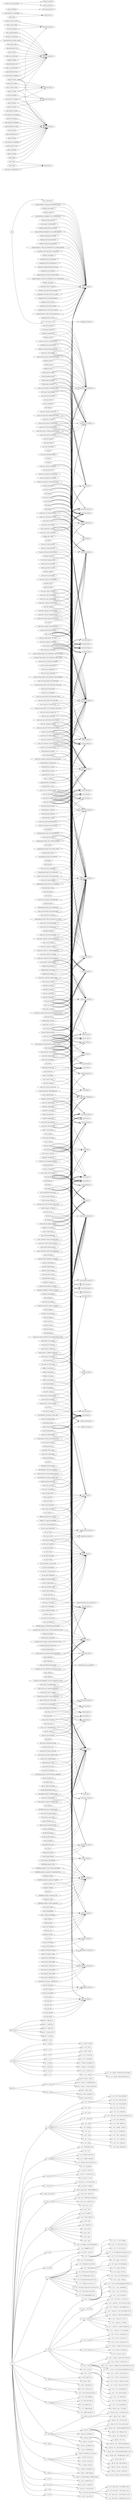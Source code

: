 digraph DEP {
layout=dot
overlap=false
rankdir=LR
"os" -> "os::net";
"os::pci" -> "os::pci::VendorDeviceId ";
"os::xhci::ring" -> "os::xhci::ring::TransferRingInner ";
"os::executor" -> "os::executor::Executor ";
"os::allocator" -> "os::allocator::FirstFitAllocator ";
"os::memory_map_holder" -> "os::memory_map_holder::MemoryMapHolder ";
"os::boot_info" -> "os::boot_info::BootInfo ";
"e2etest" -> "e2etest::devenv";
"os::efi::fs" -> "os::efi::fs::EfiFileName ";
"os::net" -> "os::net::eth";
"os::executor" -> "os::executor::TimeoutFuture ";
"os::x86_64::apic" -> "os::x86_64::apic::LocalApic ";
"noli::window" -> "noli::window::Window ";
"os::usb::descriptor" -> "os::usb::descriptor::ConfigDescriptor ";
"os::xhci::controller" -> "os::xhci::controller::Controller ";
"os::x86_64::idt" -> "os::x86_64::idt::InterruptInfo ";
"os::acpi" -> "os::acpi::Xsdt ";
"os::net" -> "os::net::dns";
"os::vram" -> "os::vram::VRAMBufferInfo ";
"os::efi::fs" -> "os::efi::fs::EfiFileProtocol ";
"os" -> "os::xorshift";
"os::x86_64::idt" -> "os::x86_64::idt::InterruptContext ";
"os::executor" -> "os::executor::Yield ";
"os::xhci::ring" -> "os::xhci::ring::TrbRing ";
"os::xhci::registers" -> "os::xhci::registers::PortScIteratorItem ";
"os::xhci::future" -> "os::xhci::future::EventWaitInfo ";
"e2etest::devenv" -> "e2etest::devenv::DevEnv ";
"os::efi" -> "os::efi::EfiSystemTable ";
"os::xhci" -> "os::xhci::controller";
"os::xhci::ring" -> "os::xhci::ring::EventRingSegmentTableEntry ";
"os::xhci" -> "os::xhci::device";
"noli" -> "noli::rect";
"os::usb::descriptor" -> "os::usb::descriptor::DeviceDescriptor ";
"e2etest::devenv" -> "e2etest::devenv::CargoMetadataV1 ";
"os::xhci::context" -> "os::xhci::context::InputControlContext ";
"dbgutil" -> "dbgutil::DebugFiles ";
"os::xhci::ring" -> "os::xhci::ring::CommandRing ";
"noli::sheet" -> "noli::sheet::Sheet ";
"os" -> "os::memory_map_holder";
"os::efi" -> "os::efi::EfiBootServicesTable ";
"os" -> "os::executor";
"os::xhci::context" -> "os::xhci::context::InputContext ";
"os::x86_64::idt" -> "os::x86_64::idt::TaskStateSegment64Inner ";
"os::hpet" -> "os::hpet::Registers ";
"os::usb::descriptor" -> "os::usb::descriptor::InterfaceDescriptor ";
"os::init" -> "os::init::EfiServices ";
"os::net" -> "os::net::arp";
"noli" -> "noli::window";
"os::efi::types" -> "os::efi::types::CStrPtr16 ";
"os::net" -> "os::net::checksum";
"os::efi::fs" -> "os::efi::fs::EfiFileInfo ";
"os::elf" -> "os::elf::SectionHeader ";
"os" -> "os::pci";
"os::x86_64" -> "os::x86_64::CpuidRequest ";
"os::xhci::registers" -> "os::xhci::registers::RuntimeRegisters ";
"os::xhci" -> "os::xhci::driver";
"os::xhci::trb" -> "os::xhci::trb::SetupStageTrb ";
"os::x86_64::gdt" -> "os::x86_64::gdt::TaskStateSegment64Descriptor ";
"os" -> "os::input";
"noli::sys::wasabi" -> "noli::sys::wasabi::GlobalAllocatorWrapper ";
"os" -> "os::rtl8139";
"e2etest::qemu" -> "e2etest::qemu::Qemu ";
"os::acpi" -> "os::acpi::EcamEntry ";
"os::xhci::registers" -> "os::xhci::registers::InterrupterRegisterSet ";
"os::xhci::future" -> "os::xhci::future::EventFuture ";
"os::xhci::trb" -> "os::xhci::trb::StatusStageTrb ";
"os::x86_64::gdt" -> "os::x86_64::gdt::GdtSegmentDescriptor ";
"os::xhci::future" -> "os::xhci::future::EventWaitCond ";
"dbgutil" -> "dbgutil::SymbolArgs ";
"os::net::udp" -> "os::net::udp::UdpSocket ";
"os::memory" -> "os::memory::AddressRange ";
"os::pci" -> "os::pci::Pci ";
"e2etest::qemu" -> "e2etest::qemu::QemuMonitor ";
"noli::net" -> "noli::net::TcpStream ";
"os::xhci" -> "os::xhci::ring";
"os::efi" -> "os::efi::EfiProcessorInformation ";
"os::efi" -> "os::efi::EfiMemoryDescriptor ";
"os::net::manager" -> "os::net::manager::Network ";
"os::xhci::context" -> "os::xhci::context::RawDeviceContextBaseAddressArray ";
"os::net::eth" -> "os::net::eth::EthernetHeader ";
"os::pci" -> "os::pci::BusDeviceFunction ";
"os::net::ip" -> "os::net::ip::IpV4Packet ";
"os::x86_64" -> "os::x86_64::gdt";
"os::efi::types" -> "os::efi::types::EfiTableHeader ";
"os::x86_64::gdt" -> "os::x86_64::gdt::Gdt ";
"noli::net" -> "noli::net::SocketAddr ";
"os::x86_64" -> "os::x86_64::apic";
"os::acpi" -> "os::acpi::GenericAddress ";
"os::rtl8139" -> "os::rtl8139::Rtl8139DriverInstance ";
"os::efi" -> "os::efi::types";
"os::xhci::context" -> "os::xhci::context::DeviceContextBaseAddressArray ";
"os" -> "os::acpi";
"os::x86_64::context" -> "os::x86_64::context::FpuContext ";
"os::print" -> "os::print::GlobalPrinter ";
"os::memory" -> "os::memory::ContiguousPhysicalMemoryPages ";
"os" -> "os::process";
"os::elf" -> "os::elf::RelocationEntry ";
"os::acpi" -> "os::acpi::Dsdt ";
"os::boot_info" -> "os::boot_info::ModelFamilyStepping ";
"os" -> "os::xhci";
"os::efi" -> "os::efi::EfiSimpleTextOutputProtocol ";
"os::usb::descriptor" -> "os::usb::descriptor::EndpointDescriptor ";
"os::xhci" -> "os::xhci::context";
"e2etest" -> "e2etest::qemu";
"os" -> "os::memory";
"os::x86_64" -> "os::x86_64::context";
"os::elf" -> "os::elf::DynamicEntry ";
"os::xhci::registers" -> "os::xhci::registers::OperationalRegisters ";
"os::pci" -> "os::pci::CapabilityHeader ";
"os::xhci::context" -> "os::xhci::context::DeviceContext ";
"os" -> "os::print";
"sabi" -> "sabi::MouseEvent ";
"os::net" -> "os::net::icmp";
"os::x86_64::idt" -> "os::x86_64::idt::IdtDescriptor ";
"os::efi" -> "os::efi::EfiMPServicesProtocol ";
"os::net" -> "os::net::manager";
"noli" -> "noli::bitmap";
"os" -> "os::hpet";
"os::allocator" -> "os::allocator::Header ";
"os::boot_info" -> "os::boot_info::CpuFeatures ";
"os::x86_64::idt" -> "os::x86_64::idt::FPUContenxt ";
"os::efi" -> "os::efi::fs";
"os" -> "os::elf";
"os::efi::types" -> "os::efi::types::EfiGuid ";
"os::elf" -> "os::elf::SegmentHeader ";
"os::x86_64" -> "os::x86_64::CpuidResponse ";
"os::net" -> "os::net::tcp";
"noli" -> "noli::net";
"os::net" -> "os::net::udp";
"os::acpi" -> "os::acpi::RsdpStruct ";
"os::x86_64" -> "os::x86_64::idt";
"noli::graphics" -> "noli::graphics::ScalarRange ";
"os::x86_64::apic" -> "os::x86_64::apic::LocalApicStatus ";
"os::hpet" -> "os::hpet::Hpet ";
"noli" -> "noli::print";
"os::efi::fs" -> "os::efi::fs::EfiSimpleFileSystemProtocol ";
"os::x86_64::idt" -> "os::x86_64::idt::Idt ";
"os::xhci::trb" -> "os::xhci::trb::NormalTrb ";
"os::xhci::device" -> "os::xhci::device::UsbDeviceDriverContext ";
"os" -> "os::x86_64";
"dbgutil" -> "dbgutil::CodeParams ";
"os::net::udp" -> "os::net::udp::UdpPacket ";
"e2etest::devenv" -> "e2etest::devenv::CargoLocateOutput ";
"os::xhci::ring" -> "os::xhci::ring::TransferRing ";
"os::xorshift" -> "os::xorshift::Xorshift ";
"os::usb" -> "os::usb::descriptor";
"os::pci" -> "os::pci::BusDeviceFunctionIterator ";
"os::elf" -> "os::elf::SymbolTableEntry ";
"os::xhci" -> "os::xhci::trb";
"noli::bitmap" -> "noli::bitmap::BitmapBuffer ";
"os::efi::fs" -> "os::efi::fs::EfiFileSystemInfo ";
"os::x86_64::idt" -> "os::x86_64::idt::TaskStateSegment64 ";
"os::rtl8139" -> "os::rtl8139::RxContext ";
"os::net::arp" -> "os::net::arp::ArpPacket ";
"os::rtl8139" -> "os::rtl8139::TxContext ";
"os::acpi" -> "os::acpi::Mcfg ";
"os::xhci::driver" -> "os::xhci::driver::XhciDriverForPci ";
"os::efi" -> "os::efi::EfiGraphicsOutputProtocolPixelInfo ";
"os::net::checksum" -> "os::net::checksum::InternetChecksumGenerator ";
"os::xhci::context" -> "os::xhci::context::OutputContext ";
"os::hpet" -> "os::hpet::TimerRegister ";
"os::xhci::registers" -> "os::xhci::registers::PortSc ";
"os::x86_64::context" -> "os::x86_64::context::CpuContext ";
"os::x86_64::apic" -> "os::x86_64::apic::IoApic ";
"os::xhci::device" -> "os::xhci::device::EventQueue ";
"os::acpi" -> "os::acpi::Acpi ";
"os::xhci::context" -> "os::xhci::context::EndpointContext ";
"dbgutil" -> "dbgutil::ExceptionInfo ";
"os::input" -> "os::input::InputManager ";
"os::xhci::device" -> "os::xhci::device::Event ";
"noli" -> "noli::graphics";
"os::efi" -> "os::efi::EfiConfigurationTable ";
"os::pci" -> "os::pci::BarMem64 ";
"sabi" -> "sabi::PointerPosition";
"os::xhci" -> "os::xhci::future";
"os::xhci::ring" -> "os::xhci::ring::EventRing ";
"os::x86_64::gdt" -> "os::x86_64::gdt::GdtrParameters ";
"os::xhci::registers" -> "os::xhci::registers::Doorbell ";
"os::net" -> "os::net::dhcp";
"os::acpi" -> "os::acpi::Hpet ";
"os::process" -> "os::process::Scheduler ";
"os::x86_64::context" -> "os::x86_64::context::ExecutionContext ";
"noli" -> "noli::sheet";
"noli::rect" -> "noli::rect::Rect ";
"os::net::eth" -> "os::net::eth::EthernetType ";
"os" -> "os::init";
"noli::print" -> "noli::print::StdIoWriter ";
"os::net::dns" -> "os::net::dns::DnsPacket ";
"os::acpi" -> "os::acpi::Fadt ";
"os::net::tcp" -> "os::net::tcp::TcpSocket ";
"os::xhci::registers" -> "os::xhci::registers::CapabilityRegisters ";
"os::rtl8139" -> "os::rtl8139::Rtl8139 ";
"os::xhci" -> "os::xhci::registers";
"os" -> "os::efi";
"os::xhci::trb" -> "os::xhci::trb::GenericTrbEntry ";
"os" -> "os::usb";
"os::net::eth" -> "os::net::eth::EthernetAddr ";
"noli::sys" -> "noli::sys::wasabi";
"noli::sys::wasabi" -> "noli::sys::wasabi::WaterMarkAllocator ";
"os::net::icmp" -> "os::net::icmp::IcmpPacket ";
"os::efi" -> "os::efi::EfiLoadedImageProtocol ";
"os::efi::types" -> "os::efi::types::EfiTime ";
"os::init" -> "os::init::InterruptConfiguration ";
"os" -> "os::serial";
"os::boot_info" -> "os::boot_info::File ";
"os::net::dhcp" -> "os::net::dhcp::DhcpPacket ";
"noli" -> "noli::sys";
"os::acpi" -> "os::acpi::SystemDescriptionTableHeader ";
"os::net::tcp" -> "os::net::tcp::TcpPacket ";
"os" -> "os::vram";
"os" -> "os::allocator";
"os::xhci::trb" -> "os::xhci::trb::DataStageTrb ";
"os::xhci::registers" -> "os::xhci::registers::PortScWrapper ";
"os::process" -> "os::process::ProcessContext ";
"os::net" -> "os::net::ip";
"dbgutil" -> "dbgutil::CrashArgs ";
"os::rtl8139" -> "os::rtl8139::Rtl8139Driver ";
"os" -> "os::boot_info";
"os::serial" -> "os::serial::SerialPort ";
"dbgutil" -> "dbgutil::Args ";
"e2etest::qemu" -> "e2etest::qemu::RootFs ";
"os::x86_64::idt" -> "os::x86_64::idt::GeneralRegisterContext ";
"os::efi::EfiLoadedImageProtocol " [shape="box", pin=false,pos="0,0", fontname="monospace"];
"os::efi::types::CStrPtr16 " [shape="box", pin=false,pos="0,1", fontname="monospace"];
"noli::net::SocketAddr " [shape="box", pin=false,pos="0,2", fontname="monospace"];
"os::x86_64::idt::InterruptContext " [shape="box", pin=false,pos="0,3", fontname="monospace"];
"os::xhci::device::UsbDeviceDriverContext " [shape="box", pin=false,pos="0,4", fontname="monospace"];
"os::xhci::registers::PortScIteratorItem " [shape="box", pin=false,pos="0,5", fontname="monospace"];
"os::net::eth::EthernetHeader " [shape="box", pin=false,pos="0,6", fontname="monospace"];
"os::efi::EfiSimpleTextOutputProtocol " [shape="box", pin=false,pos="0,7", fontname="monospace"];
"os::xhci::ring::CommandRing " [shape="box", pin=false,pos="0,8", fontname="monospace"];
"os::executor::TimeoutFuture " [shape="box", pin=false,pos="0,9", fontname="monospace"];
"os::pci::BusDeviceFunctionIterator " [shape="box", pin=false,pos="0,10", fontname="monospace"];
"os::net::eth::EthernetAddr " [shape="box", pin=false,pos="0,11", fontname="monospace"];
"os::xhci::ring::TransferRingInner " [shape="box", pin=false,pos="0,12", fontname="monospace"];
"dbgutil::Args " [shape="box", pin=false,pos="0,13", fontname="monospace"];
"os::acpi::SystemDescriptionTableHeader " [shape="box", pin=false,pos="0,14", fontname="monospace"];
"os::x86_64::CpuidRequest " [shape="box", pin=false,pos="0,15", fontname="monospace"];
"os::boot_info::ModelFamilyStepping " [shape="box", pin=false,pos="0,16", fontname="monospace"];
"os::xhci::device::EventQueue " [shape="box", pin=false,pos="0,17", fontname="monospace"];
"os::init::InterruptConfiguration " [shape="box", pin=false,pos="0,18", fontname="monospace"];
"dbgutil::CrashArgs " [shape="box", pin=false,pos="0,19", fontname="monospace"];
"os::pci::VendorDeviceId " [shape="box", pin=false,pos="0,20", fontname="monospace"];
"os::xhci::future::EventWaitInfo " [shape="box", pin=false,pos="0,21", fontname="monospace"];
"os::acpi::Acpi " [shape="box", pin=false,pos="0,22", fontname="monospace"];
"os::allocator::FirstFitAllocator " [shape="box", pin=false,pos="0,23", fontname="monospace"];
"os::x86_64::idt::Idt " [shape="box", pin=false,pos="0,24", fontname="monospace"];
"noli::rect::Rect " [shape="box", pin=false,pos="0,25", fontname="monospace"];
"os::serial::SerialPort " [shape="box", pin=false,pos="0,26", fontname="monospace"];
"os::allocator::Header " [shape="box", pin=false,pos="0,27", fontname="monospace"];
"os::elf::RelocationEntry " [shape="box", pin=false,pos="0,28", fontname="monospace"];
"os::boot_info::BootInfo " [shape="box", pin=false,pos="0,29", fontname="monospace"];
"os::xhci::device::Event " [shape="box", pin=false,pos="0,30", fontname="monospace"];
"os::xhci::registers::Doorbell " [shape="box", pin=false,pos="0,31", fontname="monospace"];
"os::rtl8139::Rtl8139Driver " [shape="box", pin=false,pos="0,32", fontname="monospace"];
"os::xorshift::Xorshift " [shape="box", pin=false,pos="0,33", fontname="monospace"];
"os::xhci::trb::GenericTrbEntry " [shape="box", pin=false,pos="0,34", fontname="monospace"];
"os::memory::ContiguousPhysicalMemoryPages " [shape="box", pin=false,pos="0,35", fontname="monospace"];
"os::net::dns::DnsPacket " [shape="box", pin=false,pos="0,36", fontname="monospace"];
"os::net::ip::IpV4Packet " [shape="box", pin=false,pos="0,37", fontname="monospace"];
"os::pci::BarMem64 " [shape="box", pin=false,pos="0,38", fontname="monospace"];
"os::x86_64::idt::IdtDescriptor " [shape="box", pin=false,pos="0,39", fontname="monospace"];
"os::efi::EfiMPServicesProtocol " [shape="box", pin=false,pos="0,40", fontname="monospace"];
"os::acpi::Xsdt " [shape="box", pin=false,pos="0,41", fontname="monospace"];
"noli::sheet::Sheet " [shape="box", pin=false,pos="0,42", fontname="monospace"];
"noli::bitmap::BitmapBuffer " [shape="box", pin=false,pos="0,43", fontname="monospace"];
"os::rtl8139::TxContext " [shape="box", pin=false,pos="0,44", fontname="monospace"];
"os::usb::descriptor::EndpointDescriptor " [shape="box", pin=false,pos="0,45", fontname="monospace"];
"os::net::dhcp::DhcpPacket " [shape="box", pin=false,pos="0,46", fontname="monospace"];
"os::print::GlobalPrinter " [shape="box", pin=false,pos="0,47", fontname="monospace"];
"os::x86_64::apic::IoApic " [shape="box", pin=false,pos="0,48", fontname="monospace"];
"os::xhci::context::OutputContext " [shape="box", pin=false,pos="0,49", fontname="monospace"];
"os::memory_map_holder::MemoryMapHolder " [shape="box", pin=false,pos="0,50", fontname="monospace"];
"sabi::PointerPosition" [shape="box", pin=false,pos="0,51", fontname="monospace"];
"os::x86_64::context::FpuContext " [shape="box", pin=false,pos="0,52", fontname="monospace"];
"os::xhci::context::EndpointContext " [shape="box", pin=false,pos="0,53", fontname="monospace"];
"os::elf::SymbolTableEntry " [shape="box", pin=false,pos="0,54", fontname="monospace"];
"os::efi::types::EfiTime " [shape="box", pin=false,pos="0,55", fontname="monospace"];
"os::efi::EfiBootServicesTable " [shape="box", pin=false,pos="0,56", fontname="monospace"];
"os::acpi::RsdpStruct " [shape="box", pin=false,pos="0,57", fontname="monospace"];
"os::efi::types::EfiGuid " [shape="box", pin=false,pos="0,58", fontname="monospace"];
"os::hpet::Registers " [shape="box", pin=false,pos="0,59", fontname="monospace"];
"os::usb::descriptor::ConfigDescriptor " [shape="box", pin=false,pos="0,60", fontname="monospace"];
"os::usb::descriptor::InterfaceDescriptor " [shape="box", pin=false,pos="0,61", fontname="monospace"];
"os::x86_64::idt::TaskStateSegment64 " [shape="box", pin=false,pos="0,62", fontname="monospace"];
"os::xhci::context::DeviceContextBaseAddressArray " [shape="box", pin=false,pos="0,63", fontname="monospace"];
"os::init::EfiServices " [shape="box", pin=false,pos="0,64", fontname="monospace"];
"os::xhci::context::InputContext " [shape="box", pin=false,pos="0,65", fontname="monospace"];
"os::x86_64::apic::LocalApic " [shape="box", pin=false,pos="0,66", fontname="monospace"];
"os::xhci::controller::Controller " [shape="box", pin=false,pos="0,67", fontname="monospace"];
"os::efi::fs::EfiFileInfo " [shape="box", pin=false,pos="0,68", fontname="monospace"];
"os::efi::EfiConfigurationTable " [shape="box", pin=false,pos="0,69", fontname="monospace"];
"os::efi::fs::EfiSimpleFileSystemProtocol " [shape="box", pin=false,pos="0,70", fontname="monospace"];
"os::process::ProcessContext " [shape="box", pin=false,pos="0,71", fontname="monospace"];
"os::x86_64::idt::TaskStateSegment64Inner " [shape="box", pin=false,pos="0,72", fontname="monospace"];
"os::acpi::Mcfg " [shape="box", pin=false,pos="0,73", fontname="monospace"];
"e2etest::devenv::DevEnv " [shape="box", pin=false,pos="0,74", fontname="monospace"];
"os::boot_info::CpuFeatures " [shape="box", pin=false,pos="0,75", fontname="monospace"];
"os::efi::EfiProcessorInformation " [shape="box", pin=false,pos="0,76", fontname="monospace"];
"os::x86_64::gdt::Gdt " [shape="box", pin=false,pos="0,77", fontname="monospace"];
"os::elf::SegmentHeader " [shape="box", pin=false,pos="0,78", fontname="monospace"];
"os::hpet::Hpet " [shape="box", pin=false,pos="0,79", fontname="monospace"];
"os::xhci::trb::NormalTrb " [shape="box", pin=false,pos="0,80", fontname="monospace"];
"os::xhci::ring::EventRing " [shape="box", pin=false,pos="0,81", fontname="monospace"];
"os::net::arp::ArpPacket " [shape="box", pin=false,pos="0,82", fontname="monospace"];
"dbgutil::ExceptionInfo " [shape="box", pin=false,pos="0,83", fontname="monospace"];
"os::efi::fs::EfiFileSystemInfo " [shape="box", pin=false,pos="0,84", fontname="monospace"];
"os::net::eth::EthernetType " [shape="box", pin=false,pos="0,85", fontname="monospace"];
"noli::window::Window " [shape="box", pin=false,pos="0,86", fontname="monospace"];
"os::net::checksum::InternetChecksumGenerator " [shape="box", pin=false,pos="0,87", fontname="monospace"];
"os::acpi::Hpet " [shape="box", pin=false,pos="0,88", fontname="monospace"];
"os::boot_info::File " [shape="box", pin=false,pos="0,89", fontname="monospace"];
"os::acpi::GenericAddress " [shape="box", pin=false,pos="0,90", fontname="monospace"];
"e2etest::devenv::CargoMetadataV1 " [shape="box", pin=false,pos="0,91", fontname="monospace"];
"os::elf::SectionHeader " [shape="box", pin=false,pos="0,92", fontname="monospace"];
"os::efi::fs::EfiFileProtocol " [shape="box", pin=false,pos="0,93", fontname="monospace"];
"os::rtl8139::Rtl8139DriverInstance " [shape="box", pin=false,pos="0,94", fontname="monospace"];
"os::xhci::registers::RuntimeRegisters " [shape="box", pin=false,pos="0,95", fontname="monospace"];
"noli::print::StdIoWriter " [shape="box", pin=false,pos="0,96", fontname="monospace"];
"noli::sys::wasabi::GlobalAllocatorWrapper " [shape="box", pin=false,pos="0,97", fontname="monospace"];
"os::net::tcp::TcpPacket " [shape="box", pin=false,pos="0,98", fontname="monospace"];
"noli::net::TcpStream " [shape="box", pin=false,pos="0,99", fontname="monospace"];
"os::hpet::TimerRegister " [shape="box", pin=false,pos="0,100", fontname="monospace"];
"os::rtl8139::RxContext " [shape="box", pin=false,pos="0,101", fontname="monospace"];
"dbgutil::CodeParams " [shape="box", pin=false,pos="0,102", fontname="monospace"];
"os::x86_64::context::CpuContext " [shape="box", pin=false,pos="0,103", fontname="monospace"];
"noli::sys::wasabi::WaterMarkAllocator " [shape="box", pin=false,pos="0,104", fontname="monospace"];
"os::acpi::Fadt " [shape="box", pin=false,pos="0,105", fontname="monospace"];
"os::x86_64::CpuidResponse " [shape="box", pin=false,pos="0,106", fontname="monospace"];
"os::xhci::context::InputControlContext " [shape="box", pin=false,pos="0,107", fontname="monospace"];
"os::efi::EfiMemoryDescriptor " [shape="box", pin=false,pos="0,108", fontname="monospace"];
"os::net::icmp::IcmpPacket " [shape="box", pin=false,pos="0,109", fontname="monospace"];
"os::acpi::Dsdt " [shape="box", pin=false,pos="0,110", fontname="monospace"];
"os::net::tcp::TcpSocket " [shape="box", pin=false,pos="0,111", fontname="monospace"];
"os::x86_64::idt::InterruptInfo " [shape="box", pin=false,pos="0,112", fontname="monospace"];
"os::xhci::driver::XhciDriverForPci " [shape="box", pin=false,pos="0,113", fontname="monospace"];
"e2etest::qemu::Qemu " [shape="box", pin=false,pos="0,114", fontname="monospace"];
"os::xhci::trb::SetupStageTrb " [shape="box", pin=false,pos="0,115", fontname="monospace"];
"os::x86_64::gdt::TaskStateSegment64Descriptor " [shape="box", pin=false,pos="0,116", fontname="monospace"];
"os::input::InputManager " [shape="box", pin=false,pos="0,117", fontname="monospace"];
"os::efi::EfiGraphicsOutputProtocolPixelInfo " [shape="box", pin=false,pos="0,118", fontname="monospace"];
"os::xhci::context::RawDeviceContextBaseAddressArray " [shape="box", pin=false,pos="0,119", fontname="monospace"];
"os::xhci::ring::EventRingSegmentTableEntry " [shape="box", pin=false,pos="0,120", fontname="monospace"];
"os::xhci::future::EventWaitCond " [shape="box", pin=false,pos="0,121", fontname="monospace"];
"os::efi::fs::EfiFileName " [shape="box", pin=false,pos="0,122", fontname="monospace"];
"os::xhci::ring::TransferRing " [shape="box", pin=false,pos="0,123", fontname="monospace"];
"os::elf::DynamicEntry " [shape="box", pin=false,pos="0,124", fontname="monospace"];
"os::executor::Yield " [shape="box", pin=false,pos="0,125", fontname="monospace"];
"e2etest::qemu::RootFs " [shape="box", pin=false,pos="0,126", fontname="monospace"];
"os::acpi::EcamEntry " [shape="box", pin=false,pos="0,127", fontname="monospace"];
"os::xhci::registers::CapabilityRegisters " [shape="box", pin=false,pos="0,128", fontname="monospace"];
"os::xhci::registers::OperationalRegisters " [shape="box", pin=false,pos="0,129", fontname="monospace"];
"noli::graphics::ScalarRange " [shape="box", pin=false,pos="0,130", fontname="monospace"];
"e2etest::qemu::QemuMonitor " [shape="box", pin=false,pos="0,131", fontname="monospace"];
"os::x86_64::gdt::GdtrParameters " [shape="box", pin=false,pos="0,132", fontname="monospace"];
"os::usb::descriptor::DeviceDescriptor " [shape="box", pin=false,pos="0,133", fontname="monospace"];
"os::x86_64::idt::GeneralRegisterContext " [shape="box", pin=false,pos="0,134", fontname="monospace"];
"os::xhci::registers::InterrupterRegisterSet " [shape="box", pin=false,pos="0,135", fontname="monospace"];
"os::xhci::future::EventFuture " [shape="box", pin=false,pos="0,136", fontname="monospace"];
"os::xhci::trb::StatusStageTrb " [shape="box", pin=false,pos="0,137", fontname="monospace"];
"os::memory::AddressRange " [shape="box", pin=false,pos="0,138", fontname="monospace"];
"os::pci::CapabilityHeader " [shape="box", pin=false,pos="0,139", fontname="monospace"];
"dbgutil::DebugFiles " [shape="box", pin=false,pos="0,140", fontname="monospace"];
"os::x86_64::gdt::GdtSegmentDescriptor " [shape="box", pin=false,pos="0,141", fontname="monospace"];
"os::x86_64::apic::LocalApicStatus " [shape="box", pin=false,pos="0,142", fontname="monospace"];
"os::process::Scheduler " [shape="box", pin=false,pos="0,143", fontname="monospace"];
"os::efi::EfiSystemTable " [shape="box", pin=false,pos="0,144", fontname="monospace"];
"os::pci::Pci " [shape="box", pin=false,pos="0,145", fontname="monospace"];
"os::net::manager::Network " [shape="box", pin=false,pos="0,146", fontname="monospace"];
"os::pci::BusDeviceFunction " [shape="box", pin=false,pos="0,147", fontname="monospace"];
"os::executor::Executor " [shape="box", pin=false,pos="0,148", fontname="monospace"];
"os::xhci::context::DeviceContext " [shape="box", pin=false,pos="0,149", fontname="monospace"];
"os::vram::VRAMBufferInfo " [shape="box", pin=false,pos="0,150", fontname="monospace"];
"os::x86_64::idt::FPUContenxt " [shape="box", pin=false,pos="0,151", fontname="monospace"];
"os::xhci::trb::DataStageTrb " [shape="box", pin=false,pos="0,152", fontname="monospace"];
"sabi::MouseEvent " [shape="box", pin=false,pos="0,153", fontname="monospace"];
"os::xhci::registers::PortSc " [shape="box", pin=false,pos="0,154", fontname="monospace"];
"os::rtl8139::Rtl8139 " [shape="box", pin=false,pos="0,155", fontname="monospace"];
"os::xhci::registers::PortScWrapper " [shape="box", pin=false,pos="0,156", fontname="monospace"];
"os::xhci::ring::TrbRing " [shape="box", pin=false,pos="0,157", fontname="monospace"];
"dbgutil::SymbolArgs " [shape="box", pin=false,pos="0,158", fontname="monospace"];
"os::net::udp::UdpSocket " [shape="box", pin=false,pos="0,159", fontname="monospace"];
"os::net::udp::UdpPacket " [shape="box", pin=false,pos="0,160", fontname="monospace"];
"os::x86_64::context::ExecutionContext " [shape="box", pin=false,pos="0,161", fontname="monospace"];
"e2etest::devenv::CargoLocateOutput " [shape="box", pin=false,pos="0,162", fontname="monospace"];
"os::efi::types::EfiTableHeader " [shape="box", pin=false,pos="0,163", fontname="monospace"];
"os::net::udp" [shape="box", pin=false,pos="0,0", fontname="monospace"];
"os::xhci::context" [shape="box", pin=false,pos="0,1", fontname="monospace"];
"os::xhci::controller" [shape="box", pin=false,pos="0,2", fontname="monospace"];
"os::x86_64::context" [shape="box", pin=false,pos="0,3", fontname="monospace"];
"os::net::ip" [shape="box", pin=false,pos="0,4", fontname="monospace"];
"os::net::checksum" [shape="box", pin=false,pos="0,5", fontname="monospace"];
"sabi" [shape="box", pin=false,pos="0,6", fontname="monospace"];
"e2etest::qemu" [shape="box", pin=false,pos="0,7", fontname="monospace"];
"os::hpet" [shape="box", pin=false,pos="0,8", fontname="monospace"];
"os::xhci" [shape="box", pin=false,pos="0,9", fontname="monospace"];
"os::elf" [shape="box", pin=false,pos="0,10", fontname="monospace"];
"os::net::icmp" [shape="box", pin=false,pos="0,11", fontname="monospace"];
"os::usb" [shape="box", pin=false,pos="0,12", fontname="monospace"];
"os::input" [shape="box", pin=false,pos="0,13", fontname="monospace"];
"noli" [shape="box", pin=false,pos="0,14", fontname="monospace"];
"os::memory" [shape="box", pin=false,pos="0,15", fontname="monospace"];
"os::xhci::driver" [shape="box", pin=false,pos="0,16", fontname="monospace"];
"e2etest::devenv" [shape="box", pin=false,pos="0,17", fontname="monospace"];
"os::memory_map_holder" [shape="box", pin=false,pos="0,18", fontname="monospace"];
"noli::rect" [shape="box", pin=false,pos="0,19", fontname="monospace"];
"os::net::dhcp" [shape="box", pin=false,pos="0,20", fontname="monospace"];
"os::process" [shape="box", pin=false,pos="0,21", fontname="monospace"];
"os::init" [shape="box", pin=false,pos="0,22", fontname="monospace"];
"os::allocator" [shape="box", pin=false,pos="0,23", fontname="monospace"];
"os::serial" [shape="box", pin=false,pos="0,24", fontname="monospace"];
"os::rtl8139" [shape="box", pin=false,pos="0,25", fontname="monospace"];
"noli::sys::wasabi" [shape="box", pin=false,pos="0,26", fontname="monospace"];
"os::acpi" [shape="box", pin=false,pos="0,27", fontname="monospace"];
"noli::bitmap" [shape="box", pin=false,pos="0,28", fontname="monospace"];
"noli::print" [shape="box", pin=false,pos="0,29", fontname="monospace"];
"os::x86_64::idt" [shape="box", pin=false,pos="0,30", fontname="monospace"];
"os::efi" [shape="box", pin=false,pos="0,31", fontname="monospace"];
"os::x86_64::apic" [shape="box", pin=false,pos="0,32", fontname="monospace"];
"os::xhci::registers" [shape="box", pin=false,pos="0,33", fontname="monospace"];
"noli::sheet" [shape="box", pin=false,pos="0,34", fontname="monospace"];
"noli::net" [shape="box", pin=false,pos="0,35", fontname="monospace"];
"e2etest" [shape="box", pin=false,pos="0,36", fontname="monospace"];
"os::xhci::future" [shape="box", pin=false,pos="0,37", fontname="monospace"];
"os" [shape="box", pin=false,pos="0,38", fontname="monospace"];
"os::net::tcp" [shape="box", pin=false,pos="0,39", fontname="monospace"];
"os::xhci::device" [shape="box", pin=false,pos="0,40", fontname="monospace"];
"os::vram" [shape="box", pin=false,pos="0,41", fontname="monospace"];
"os::boot_info" [shape="box", pin=false,pos="0,42", fontname="monospace"];
"noli::window" [shape="box", pin=false,pos="0,43", fontname="monospace"];
"os::pci" [shape="box", pin=false,pos="0,44", fontname="monospace"];
"os::efi::fs" [shape="box", pin=false,pos="0,45", fontname="monospace"];
"os::net::arp" [shape="box", pin=false,pos="0,46", fontname="monospace"];
"os::net" [shape="box", pin=false,pos="0,47", fontname="monospace"];
"os::efi::types" [shape="box", pin=false,pos="0,48", fontname="monospace"];
"os::net::dns" [shape="box", pin=false,pos="0,49", fontname="monospace"];
"os::usb::descriptor" [shape="box", pin=false,pos="0,50", fontname="monospace"];
"os::x86_64::gdt" [shape="box", pin=false,pos="0,51", fontname="monospace"];
"dbgutil" [shape="box", pin=false,pos="0,52", fontname="monospace"];
"os::xhci::trb" [shape="box", pin=false,pos="0,53", fontname="monospace"];
"os::xhci::ring" [shape="box", pin=false,pos="0,54", fontname="monospace"];
"os::net::manager" [shape="box", pin=false,pos="0,55", fontname="monospace"];
"os::xorshift" [shape="box", pin=false,pos="0,56", fontname="monospace"];
"os::print" [shape="box", pin=false,pos="0,57", fontname="monospace"];
"os::executor" [shape="box", pin=false,pos="0,58", fontname="monospace"];
"noli::graphics" [shape="box", pin=false,pos="0,59", fontname="monospace"];
"os::x86_64" [shape="box", pin=false,pos="0,60", fontname="monospace"];
"os::net::eth" [shape="box", pin=false,pos="0,61", fontname="monospace"];
"noli::sys" [shape="box", pin=false,pos="0,62", fontname="monospace"];
"crate::error::Result" -> "os/src/acpi.rs";
"core::panic::PanicInfo" -> "practice/minimal_linux_elf_nostd.rs";
"crate::error::Result" -> "noli/src/prelude.rs";
"crate::xhci::trb::TrbType" -> "os/src/xhci/future.rs";
"core::pin::Pin" -> "os/src/memory.rs";
"core::task::Poll" -> "os/src/process.rs";
"fmt::Result" -> "os/src/xhci/trb.rs";
"noli::mem::Sliceable" -> "os/src/net/arp.rs";
"crate::net::ip::IpV4Packet" -> "os/src/net/dhcp.rs";
"crate::xhci::device::UsbHidProtocol" -> "os/src/usb_hid_tablet.rs";
"noli::mem::Sliceable" -> "os/src/net/dns.rs";
"fmt::Formatter" -> "os/src/x86_64/paging.rs";
"Error::ReadFileSizeMismatch" -> "os/src/efi/fs.rs";
"crate::net::eth::EthernetHeader" -> "os/src/net/manager.rs";
"core::result::Result" -> "os/src/error.rs";
"alloc::rc::Rc" -> "os/src/process.rs";
"crate::usb::descriptor::UsbDescriptor" -> "os/src/xhci/device.rs";
"crate::executor::TimeoutFuture" -> "os/src/ax88179.rs";
"core::mem::MaybeUninit" -> "os/src/volatile.rs";
"anyhow::Result" -> "e2etest/src/lib.rs";
"GenericTrbEntry::CTRL_BIT_DATA_DIR_IN" -> "os/src/xhci/trb.rs";
"crate::error::Error" -> "os/src/net/manager.rs";
"EndpointType::BulkOut" -> "os/src/xhci/controller.rs";
"crate::bitset::BitSet" -> "os/src/usb_hid_keyboard.rs";
"super::alloc::vec::Vec" -> "noli/src/args.rs";
"Error::Failed" -> "os/src/net/dns.rs";
"crate::input::InputManager" -> "os/src/syscall.rs";
"crate::error::Result" -> "os/src/vram.rs";
"alloc::boxed::Box" -> "os/src/x86_64/idt.rs";
"crate::xhci::trb::DataStageTrb" -> "os/src/xhci/controller.rs";
"core::ops::Shr" -> "os/src/volatile.rs";
"crate::serial::SerialPort" -> "os/src/print.rs";
"core::sync::atomic::Ordering" -> "os/src/rtl8139.rs";
"crate::x86_64::CpuidResponse" -> "os/src/boot_info.rs";
"crate::error::Error" -> "os/src/memory.rs";
"crate::net::manager::Network" -> "os/src/cmd.rs";
"fmt::Formatter" -> "os/src/memory.rs";
"fmt::Result" -> "noli/src/net.rs";
"crate::x86_64::KERNEL_CS" -> "os/src/x86_64/syscall.rs";
"GenericTrbEntry::CTRL_BIT_INTERRUPT_ON_COMPLETION" -> "os/src/xhci/trb.rs";
"crate::xhci::future::EventWaitInfo" -> "os/src/xhci/ring.rs";
"Self::BUF_SIZE" -> "os/src/xhci/ring.rs";
"crate::error::Result" -> "os/src/x86_64/apic.rs";
"alloc::string::ToString" -> "app/window2/src/main.rs";
"alloc::collections::VecDeque" -> "os/src/net/manager.rs";
"crate::xhci::controller::Controller" -> "os/src/xhci/init.rs";
"crate::rect::Rect" -> "noli/src/window.rs";
"crate::allocator::ALLOCATOR" -> "os/src/xhci/ring.rs";
"Self::BIT_PORT_ENABLED_DISABLED" -> "os/src/xhci/registers.rs";
"fmt::Arguments" -> "noli/src/print.rs";
"core::pin::Pin" -> "os/src/main.rs";
"crate::util::PAGE_SIZE" -> "os/src/xhci/registers.rs";
"TcpSocketState::Closed" -> "os/src/net/tcp.rs";
"crate::error::Error" -> "noli/src/args.rs";
"crate::error::Error" -> "os/src/elf.rs";
"elf::DynamicEntry" -> "os/src/loader.rs";
"Error::FailedString" -> "os/src/xhci/ring.rs";
"alloc::boxed::Box" -> "os/src/pci.rs";
"core::sync::atomic::Ordering" -> "os/src/executor.rs";
"core::task::RawWakerVTable" -> "os/src/executor.rs";
"core::io::Read" -> "noli/src/net.rs";
"core::sync::atomic::AtomicU16" -> "os/src/net/dns.rs";
"core::pin::Pin" -> "os/src/efi.rs";
"core::pin::Pin" -> "os/src/net/udp.rs";
"crate::x86_64::paging::IoBox" -> "os/src/xhci/ring.rs";
"Error::Failed" -> "os/src/net/manager.rs";
"core::ops::Not" -> "os/src/volatile.rs";
"crate::mutex::Mutex" -> "os/src/executor.rs";
"crate::usb::descriptor::DescriptorIterator" -> "os/src/xhci/controller.rs";
"TrbType::DataStage" -> "os/src/xhci/trb.rs";
"crate::x86_64::USER_DS" -> "os/src/x86_64/context.rs";
"fmt::Formatter" -> "os/src/pci.rs";
"fmt::Display" -> "os/src/x86_64/gdt.rs";
"alloc::boxed::Box" -> "os/src/rtl8139.rs";
"core::ops::Range" -> "os/src/bitset.rs";
"alloc::string::String" -> "noli/src/window.rs";
"crate::error::Result" -> "os/src/net/dhcp.rs";
"crate::error::Result" -> "os/src/net/tcp.rs";
"alloc::rc::Weak" -> "os/src/xhci/registers.rs";
"crate::util::PAGE_SIZE" -> "os/src/memory.rs";
"core::mem::ManuallyDrop" -> "os/src/x86_64/paging.rs";
"core::pin::Pin" -> "os/src/lib.rs";
"crate::xhci::registers::PortScIteratorItem" -> "os/src/xhci/driver.rs";
"TcpSocketState::Listen:" -> "os/src/net/tcp.rs";
"crate::pci::PciDeviceDriverInstance" -> "os/src/xhci/driver.rs";
"core::pin::Pin" -> "os/src/xhci/controller.rs";
"process::Child" -> "e2etest/src/qemu.rs";
"crate::process::Scheduler" -> "os/src/x86_64/context.rs";
"Ordering::Less" -> "noli/src/bitmap.rs";
"crate::pci::BarMem64" -> "os/src/xhci/registers.rs";
"SubCommand::Symbol" -> "dbgutil/src/main.rs";
"std::collections::BTreeMap" -> "dbgutil/src/main.rs";
"F::Output" -> "os/src/executor.rs";
"Self::BIT_PORT_RESET" -> "os/src/xhci/registers.rs";
"crate::xhci::registers::RuntimeRegisters" -> "os/src/xhci/controller.rs";
"anyhow::Result" -> "e2etest/src/main.rs";
"crate::error::Error" -> "noli/src/graphics.rs";
"core::marker::PhantomPinned" -> "os/src/efi.rs";
"DescriptorType::Endpoint" -> "os/src/usb/descriptor.rs";
"crate::net::dns::DnsResponseEntry" -> "os/src/syscall.rs";
"core::fmt::Formatter" -> "os/src/net/tcp.rs";
"StringSize::XLarge" -> "noli/src/window.rs";
"alloc::alloc::Layout" -> "os/src/allocator.rs";
"PageAttr::ReadWriteKernel" -> "os/src/x86_64/paging.rs";
"Error::Failed" -> "os/src/cmd.rs";
"crate::error::Result" -> "os/src/xhci/init.rs";
"PortState::Enabled" -> "os/src/xhci/registers.rs";
"fmt::Display" -> "os/src/acpi.rs";
"alloc::vec::Vec" -> "os/src/loader.rs";
"alloc::fmt::Debug" -> "os/src/xhci/registers.rs";
"crate::mutex::Mutex" -> "os/src/input.rs";
"GdtAttr::KernelCode" -> "os/src/x86_64/gdt.rs";
"SetupStageTrb::REQ_TYPE_TO_INTERFACE" -> "os/src/xhci/controller.rs";
"crate::error::Error" -> "os/src/x86_64/apic.rs";
"sabi::RawIpV4Addr" -> "noli/src/sys/wasabi.rs";
"crate::rtl8139::Rtl8139Driver" -> "os/src/pci.rs";
"crate::net::tcp::TcpSocket" -> "os/src/process.rs";
"crate::boot_info::BootInfo" -> "os/src/x86_64/idt.rs";
"alloc::boxed::Box" -> "os/src/xhci/context.rs";
"alloc::boxed::Box" -> "os/src/allocator.rs";
"crate::x86_64::context::CONTEXT_OS" -> "os/src/x86_64/syscall.rs";
"u64::MAX" -> "os/src/syscall.rs";
"crate::error::Result" -> "os/src/xhci/future.rs";
"core::marker::PhantomPinned" -> "os/src/usb/descriptor.rs";
"crate::executor::TimeoutFuture" -> "os/src/rtl8139.rs";
"PortState::Disabled" -> "os/src/xhci/registers.rs";
"fmt::Debug" -> "os/src/memory.rs";
"crate::pci::BusDeviceFunction" -> "os/src/rtl8139.rs";
"crate::x86_64::apic::LocalApic" -> "os/src/boot_info.rs";
"core::alloc::Layout" -> "noli/src/sys/wasabi.rs";
"crate::error::Error" -> "os/src/efi/fs.rs";
"crate::error::Error" -> "os/src/net/dns.rs";
"core::panic::PanicInfo" -> "os/src/panic.rs";
"crate::mutex::Mutex" -> "os/src/process.rs";
"core::pin::Pin" -> "os/src/xhci/driver.rs";
"types::EfiTableHeader" -> "os/src/efi.rs";
"crate::error::Error" -> "os/src/acpi.rs";
"crate::allocator::ALLOCATOR" -> "os/src/memory.rs";
"fmt::Formatter" -> "os/src/net/tcp.rs";
"fmt::Debug" -> "os/src/x86_64/paging.rs";
"crate::net::manager::Network" -> "os/src/process.rs";
"Error::Failed" -> "os/src/usb_hid_keyboard.rs";
"Error::FailedString" -> "os/src/xhci/trb.rs";
"crate::x86_64::paging::PageAttr" -> "os/src/memory.rs";
"crate::net::eth::EthernetAddr" -> "os/src/net/tcp.rs";
"alloc::collections::BTreeMap" -> "os/src/loader.rs";
"sabi::MouseEvent" -> "noli/src/sys/wasabi.rs";
"crate::xhci::trb::GenericTrbEntry" -> "os/src/xhci/controller.rs";
"types::EfiVoid" -> "os/src/efi.rs";
"core::mem::MaybeUninit" -> "noli/src/mem.rs";
"alloc::boxed::Box" -> "os/src/x86_64/gdt.rs";
"crate::efi::EfiMemoryDescriptor" -> "os/src/allocator.rs";
"Error::Failed" -> "os/src/main.rs";
"alloc::rc::Rc" -> "os/src/xhci/registers.rs";
"e2etest::qemu::Qemu" -> "e2etest/src/main.rs";
"alloc::vec::Vec" -> "os/src/net/tcp.rs";
"Self::BIT_PORT_POWER" -> "os/src/xhci/registers.rs";
"Self::REQ_TYPE_TO_DEVICE" -> "os/src/xhci/trb.rs";
"crate::usb::descriptor::UsbDescriptor" -> "os/src/xhci/driver.rs";
"crate::x86_64::apic::IoApic" -> "os/src/init.rs";
"Error::PciBusDeviceFunctionOutOfRange" -> "os/src/pci.rs";
"crate::error::Error" -> "os/src/xhci/registers.rs";
"alloc::vec::Vec" -> "os/src/cmd.rs";
"alloc::rc::Rc" -> "os/src/xhci/driver.rs";
"crate::bitmap::BitmapBuffer" -> "noli/src/sheet.rs";
"serde::Serialize" -> "dbgutil/src/main.rs";
"crate::memory::ContiguousPhysicalMemoryPages" -> "os/src/process.rs";
"fmt::Result" -> "os/src/net/icmp.rs";
"Error::Failed" -> "os/src/ax88179.rs";
"crate::efi::EfiMemoryDescriptor" -> "os/src/memory_map_holder.rs";
"core::fmt::Result" -> "os/src/mutex.rs";
"crate::vram::VRAMBufferInfo" -> "os/src/print.rs";
"os::net::manager::Network" -> "os/src/main.rs";
"alloc::boxed::Box" -> "os/src/init.rs";
"TrbType::EvaluateContextCommand" -> "os/src/xhci/trb.rs";
"Error::Failed" -> "noli/src/mem.rs";
"Error::Failed" -> "noli/src/net.rs";
"crate::net::eth::EthernetHeader" -> "os/src/net/tcp.rs";
"EndpointType::BulkOut" -> "os/src/xhci/context.rs";
"Ordering::SeqCst" -> "os/src/executor.rs";
"crate::elf::SectionHeader" -> "os/src/loader.rs";
"crate::xhci::ring::CommandRing" -> "os/src/xhci/registers.rs";
"SerialPortIndex::Com2" -> "os/src/init.rs";
"core::task::Context" -> "os/src/net/udp.rs";
"crate::xhci::context::DeviceContextBaseAddressArray" -> "os/src/xhci/init.rs";
"alloc::collections::VecDeque" -> "os/src/process.rs";
"crate::usb::descriptor::InterfaceDescriptor" -> "os/src/xhci/device.rs";
"fmt::Display" -> "os/src/efi/types.rs";
"crate::volatile::Volatile" -> "os/src/xhci/registers.rs";
"Poll::Pending" -> "os/src/xhci/future.rs";
"crate::xhci::device::UsbDeviceDriverContext" -> "os/src/usb_hid_keyboard.rs";
"Self::REQ_TYPE_DIR_DEVICE_TO_HOST" -> "os/src/xhci/trb.rs";
"crate::x86_64::TSS64_SEL" -> "os/src/x86_64/gdt.rs";
"Bound::Unbounded" -> "dbgutil/src/main.rs";
"crate::mutex::Mutex" -> "os/src/cmd.rs";
"crate::efi::types::EfiTime" -> "os/src/efi/fs.rs";
"crate::error::Error" -> "noli/src/bitmap.rs";
"noli::mem::Sliceable" -> "os/src/net/tcp.rs";
"crate::net::icmp::IcmpPacket" -> "os/src/net/manager.rs";
"anyhow::Result" -> "e2etest/src/qemu.rs";
"crate::net::manager::Network" -> "os/src/net/tcp.rs";
"crate::usb::descriptor::ConfigDescriptor" -> "os/src/usb_hid_tablet.rs";
"embedded_graphics::pixelcolor::Rgb888" -> "noli/src/window.rs";
"crate::graphics::ScalarRange" -> "noli/src/rect.rs";
"StringSize::Medium" -> "noli/src/window.rs";
"core::ops::Range" -> "os/src/memory.rs";
"crate::process::ProcessContext" -> "os/src/x86_64/context.rs";
"crate::acpi::Mcfg" -> "os/src/pci.rs";
"crate::xhci::trb::DataStageTrb" -> "os/src/ax88179.rs";
"noli::sheet::Sheet" -> "app/sheet/src/main.rs";
"fmt::Debug" -> "os/src/allocator.rs";
"alloc::boxed::Box" -> "os/src/xhci/controller.rs";
"Self::Target" -> "os/src/mutex.rs";
"crate::xhci::registers::OperationalRegisters" -> "os/src/xhci/init.rs";
"std::time::Duration" -> "e2etest/src/qemu.rs";
"DnsResponseEntry::A" -> "os/src/cmd.rs";
"x86_64::KERNEL_CS" -> "os/src/init.rs";
"alloc::vec::Vec" -> "os/src/net/udp.rs";
"DnsResponseEntry::A" -> "os/src/syscall.rs";
"DescriptorType::String" -> "os/src/xhci/controller.rs";
"CompletionCode::EventRingFullError" -> "os/src/xhci/trb.rs";
"serde::Serialize" -> "e2etest/src/devenv.rs";
"fmt::Formatter" -> "os/src/xhci/ring.rs";
"crate::error::Result" -> "noli/src/graphics.rs";
"core::pin::Pin" -> "os/src/init.rs";
"core::pin::Pin" -> "os/src/executor.rs";
"alloc::vec::Vec" -> "os/src/xhci/controller.rs";
"crate::efi::types::EfiGuid" -> "os/src/efi/fs.rs";
"fmt::Result" -> "os/src/efi.rs";
"alloc::vec::Vec" -> "app/httpget/src/main.rs";
"core::ops::Range" -> "noli/src/graphics.rs";
"fmt::Result" -> "os/src/acpi.rs";
"crate::net::manager::Network" -> "os/src/rtl8139.rs";
"MemoryType::LoaderData" -> "os/src/efi.rs";
"KeyEvent::Char" -> "os/src/usb_hid_keyboard.rs";
"crate::net::dhcp::DHCP_OPT_MESSAGE_TYPE_END" -> "os/src/net/manager.rs";
"Error::Failed" -> "os/src/elf.rs";
"crate::net::ip::IpV4Packet" -> "os/src/net/tcp.rs";
"alloc::fmt::Display" -> "os/src/net/eth.rs";
"x86_64::MSR_PLATFORM_INFO" -> "os/src/init.rs";
"tokio::net::UnixStream" -> "e2etest/src/qemu.rs";
"tempfile::TempDir" -> "e2etest/src/qemu.rs";
"DescriptorType::Interface" -> "os/src/usb/descriptor.rs";
"alloc::boxed::Box" -> "os/src/executor.rs";
"crate::usb::descriptor::InterfaceDescriptor" -> "os/src/usb_hid_tablet.rs";
"crate::net::ip::IpV4Packet" -> "os/src/net/dns.rs";
"PageAttr::ReadWriteKernel" -> "os/src/init.rs";
"Ordering::Greater" -> "noli/src/bitmap.rs";
"crate::net::checksum::InternetChecksum" -> "os/src/net/dhcp.rs";
"Self::InterruptOut" -> "os/src/xhci/controller.rs";
"UsbDescriptor::Config" -> "os/src/usb_hid_tablet.rs";
"core::pin::Pin" -> "os/src/process.rs";
"OperationResult::Err" -> "e2etest/src/qemu.rs";
"alloc::fmt::Debug" -> "os/src/net/tcp.rs";
"crate::efi::EfiGuid" -> "os/src/efi/constants.rs";
"crate::mutex::Mutex" -> "os/src/net/tcp.rs";
"core::fmt::Debug" -> "noli/src/error.rs";
"alloc::collections::VecDeque" -> "os/src/rtl8139.rs";
"tokio::io::AsyncWriteExt" -> "e2etest/src/qemu.rs";
"crate::error::Error" -> "os/src/pci.rs";
"UsbDescriptor::Endpoint" -> "os/src/usb/descriptor.rs";
"crate::xhci::context::InputControlContext" -> "os/src/xhci/driver.rs";
"CompletionCode::TrbError" -> "os/src/xhci/trb.rs";
"noli::mem::Sliceable" -> "os/src/usb/descriptor.rs";
"EndpointType::BulkIn" -> "os/src/xhci/controller.rs";
"crate::xhci::registers::PortSc" -> "os/src/xhci/init.rs";
"alloc::boxed::Box" -> "os/src/ax88179.rs";
"OperationResult::Retry" -> "e2etest/src/qemu.rs";
"alloc::vec::Vec" -> "os/src/pci.rs";
"Error::CalcOutOfRange" -> "os/src/util.rs";
"noli::bitmap::Bitmap" -> "app/sheet/src/main.rs";
"EfiMemoryType::CONVENTIONAL_MEMORY" -> "os/src/allocator.rs";
"crate::x86_64::USER64_CS" -> "os/src/x86_64/context.rs";
"crate::error::Result" -> "noli/src/args.rs";
"crate::x86_64::paging::PageAttr" -> "os/src/pci.rs";
"fmt::Result" -> "os/src/efi/fs.rs";
"e2etest::devenv::DevEnv" -> "e2etest/src/main.rs";
"crate::error::Error" -> "os/src/process.rs";
"alloc::string::String" -> "os/src/xhci/controller.rs";
"crate::memory::Mmio" -> "os/src/usb_hid_tablet.rs";
"alloc::rc::Weak" -> "os/src/xhci/controller.rs";
"sabi::RawIpV4Addr" -> "noli/src/sys/api.rs";
"crate::net::eth::EthernetAddr" -> "os/src/net/arp.rs";
"Error::TryFromIntError" -> "os/src/error.rs";
"sabi::RawIpV4Addr" -> "noli/src/net.rs";
"noli::net::IpV4Addr" -> "os/src/net/manager.rs";
"crate::usb::descriptor::EndpointDescriptor" -> "os/src/xhci/device.rs";
"crate::error::Result" -> "noli/src/net.rs";
"crate::error::Result" -> "os/src/volatile.rs";
"crate::xhci::context::InputControlContext" -> "os/src/xhci/controller.rs";
"core::pin::Pin" -> "os/src/x86_64/gdt.rs";
"crate::error::Error" -> "os/src/rtl8139.rs";
"alloc::boxed::Box" -> "os/src/x86_64/paging.rs";
"Self::CMD_RUN_STOP" -> "os/src/xhci/registers.rs";
"crate::net::eth::EthernetType" -> "os/src/net/tcp.rs";
"fmt::Formatter" -> "os/src/hpet.rs";
"noli::bitmap::Bitmap" -> "os/src/init.rs";
"Self::REQ_TYPE_TYPE_VENDOR" -> "os/src/xhci/trb.rs";
"sabi::MouseEvent" -> "noli/src/sys/api.rs";
"Error::FailedString" -> "os/src/usb_hid_keyboard.rs";
"noli::mem::Sliceable" -> "os/src/net/icmp.rs";
"fmt::Result" -> "os/src/xhci/registers.rs";
"crate::vram::VRAMBufferInfo" -> "os/src/init.rs";
"core::pin::Pin" -> "os/src/xhci/trb.rs";
"fmt::Result" -> "noli/src/print.rs";
"crate::xhci::trb::SetupStageTrb" -> "os/src/ax88179.rs";
"crate::error::Result" -> "os/src/ax88179.rs";
"hpet::Hpet" -> "os/src/init.rs";
"core::panic::PanicInfo" -> "noli/src/sys/wasabi.rs";
"sabi::MouseEvent" -> "os/src/syscall.rs";
"text_area::TextAreaMode::Ring" -> "os/src/init.rs";
"crate::allocator::ALLOCATOR" -> "os/src/init.rs";
"anyhow::Result" -> "dbgutil/src/main.rs";
"crate::xhci::device::UsbDeviceDriverContext" -> "os/src/xhci/driver.rs";
"fmt::Write" -> "os/src/efi.rs";
"crate::util::PAGE_SIZE" -> "os/src/x86_64/idt.rs";
"core::fmt::Debug" -> "os/src/mutex.rs";
"Error::PciBarInvalid" -> "os/src/pci.rs";
"crate::vram::VRAMBufferInfo" -> "os/src/boot_info.rs";
"types::EfiHandle" -> "os/src/efi.rs";
"pdb::ImageSectionHeader" -> "dbgutil/src/main.rs";
"x86_64::MSR_FSB_FREQ" -> "os/src/init.rs";
"crate::net::dhcp::DHCP_OPT_DNS" -> "os/src/net/manager.rs";
"core::mem::MaybeUninit" -> "os/src/xhci/context.rs";
"fmt::Formatter" -> "os/src/net/icmp.rs";
"core::task::Poll" -> "os/src/executor.rs";
"noli::bitmap::Bitmap" -> "os/src/usb_hid_tablet.rs";
"EndpointType::InterruptIn" -> "os/src/xhci/context.rs";
"core::convert::From" -> "os/src/util.rs";
"crate::xhci::registers::CapabilityRegisters" -> "os/src/xhci/controller.rs";
"TcpSocketState::Established" -> "os/src/net/tcp.rs";
"crate::xhci::ring::EventRing" -> "os/src/xhci/registers.rs";
"Self::IsochIn" -> "os/src/xhci/controller.rs";
"serde::Deserialize" -> "dbgutil/src/main.rs";
"EndpointType::InterruptIn" -> "os/src/xhci/controller.rs";
"alloc::collections::VecDeque" -> "os/src/xhci/device.rs";
"alloc::vec::Vec" -> "os/src/xhci/device.rs";
"crate::xhci::trb::StatusStageTrb" -> "os/src/xhci/controller.rs";
"crate::usb::descriptor::DescriptorType" -> "os/src/xhci/controller.rs";
"alloc::boxed::Box" -> "os/src/xhci/device.rs";
"noli::net::IpV4Addr" -> "os/src/net/arp.rs";
"Error::Failed" -> "os/src/volatile.rs";
"Self::PRESERVE_MASK" -> "os/src/xhci/registers.rs";
"crate::x86_64::MSR_EFER" -> "os/src/x86_64/syscall.rs";
"EfiStatus::SUCCESS" -> "os/src/efi.rs";
"crate::xhci::context::InputContext" -> "os/src/xhci/device.rs";
"crate::input::InputManager" -> "os/src/usb_hid_keyboard.rs";
"crate::error::Result" -> "os/src/x86_64/context.rs";
"U::Output" -> "os/src/executor.rs";
"crate::error::Error" -> "os/src/mutex.rs";
"DescriptorType::Config" -> "os/src/usb/descriptor.rs";
"crate::xhci::registers::CapabilityRegisters" -> "os/src/xhci/init.rs";
"crate::net::eth::EthernetType" -> "os/src/net/manager.rs";
"core::alloc::GlobalAlloc" -> "noli/src/sys/wasabi.rs";
"fmt::Result" -> "os/src/elf.rs";
"crate::pci::Pci" -> "os/src/init.rs";
"alloc::string::String" -> "os/src/main.rs";
"alloc::collections::BTreeMap" -> "os/src/net/dns.rs";
"crate::net::udp::UdpPacket" -> "os/src/net/dhcp.rs";
"UsbMode::Unknown" -> "os/src/xhci/registers.rs";
"alloc::alloc::Layout" -> "os/src/xhci/ring.rs";
"NoliError::GraphicsOutOfRange" -> "os/src/error.rs";
"crate::serial::SerialPort" -> "os/src/init.rs";
"crate::usb::descriptor::EndpointDescriptor" -> "os/src/xhci/controller.rs";
"core::str::FromStr" -> "os/src/cmd.rs";
"fmt::Formatter" -> "os/src/x86_64.rs";
"fmt::Result" -> "os/src/hpet.rs";
"crate::mutex::Mutex" -> "os/src/xhci/registers.rs";
"crate::net::ip::IpV4Packet" -> "os/src/net/manager.rs";
"core::fmt::Result" -> "os/src/net/tcp.rs";
"crate::xhci::ring::CommandRing" -> "os/src/xhci/device.rs";
"TrbType::Link" -> "os/src/xhci/trb.rs";
"fmt::Display" -> "os/src/pci.rs";
"EndpointType::BulkIn" -> "os/src/xhci/context.rs";
"crate::error::Result" -> "os/src/x86_64/gdt.rs";
"fmt::Result" -> "os/src/x86_64/paging.rs";
"crate::efi::fs::EfiFileName" -> "os/src/cmd.rs";
"crate::net::dhcp::DHCP_OPT_MESSAGE_TYPE_DISCOVER" -> "os/src/net/manager.rs";
"crate::pci::VendorDeviceId" -> "os/src/xhci/driver.rs";
"alloc::alloc::GlobalAlloc" -> "os/src/allocator.rs";
"os::error::Error" -> "os/src/main.rs";
"Self::BIT_PORT_RESET_CHANGE" -> "os/src/xhci/registers.rs";
"UsbDescriptor::Interface" -> "os/src/usb_hid_keyboard.rs";
"fmt::Formatter" -> "os/src/allocator.rs";
"crate::boot_info::BootInfo" -> "os/src/cmd.rs";
"fmt::Result" -> "os/src/efi/types.rs";
"crate::allocator::ALLOCATOR" -> "os/src/xhci/init.rs";
"window::StringSize::XLarge" -> "app/window1/src/main.rs";
"TcpSocketState::Listen" -> "os/src/net/tcp.rs";
"crate::efi::EfiSystemTable" -> "os/src/vram.rs";
"Self::Output" -> "os/src/process.rs";
"fmt::Formatter" -> "os/src/efi/types.rs";
"crate::xhci::future::EventFuture" -> "os/src/xhci/device.rs";
"core::mem::MaybeUninit" -> "os/src/net/dhcp.rs";
"CompletionCode::UsbTransactionError" -> "os/src/xhci/trb.rs";
"alloc::string::String" -> "app/rev/src/main.rs";
"Error::OutOfRange" -> "os/src/bitset.rs";
"fmt::Formatter" -> "os/src/loader.rs";
"alloc::rc::Rc" -> "os/src/xhci/controller.rs";
"core::pin::Pin" -> "os/src/efi/fs.rs";
"efi::types::EfiHandle" -> "os/src/init.rs";
"Self::Output" -> "os/src/executor.rs";
"UsbMode::LowSpeed" -> "os/src/xhci/context.rs";
"crate::usb::descriptor::UsbDescriptor" -> "os/src/usb_hid_keyboard.rs";
"core::mem::ManuallyDrop" -> "os/src/memory.rs";
"core::task::Context" -> "os/src/xhci/driver.rs";
"Error::Failed" -> "os/src/x86_64/paging.rs";
"Poll::Pending" -> "os/src/executor.rs";
"crate::boot_info::File" -> "os/src/cmd.rs";
"core::sync::atomic::AtomicU32" -> "os/src/mutex.rs";
"crate::net::dhcp::DHCP_OPT_MESSAGE_TYPE_OFFER" -> "os/src/net/manager.rs";
"crate::net::checksum::InternetChecksumGenerator" -> "os/src/net/tcp.rs";
"crate::mutex::Mutex" -> "os/src/rtl8139.rs";
"IdtAttr::IntGateDPL3" -> "os/src/x86_64/idt.rs";
"core::convert::From" -> "noli/src/net.rs";
"GenericTrbEntry::CTRL_BIT_DATA_DIR_OUT" -> "os/src/xhci/trb.rs";
"crate::x86_64::context::CONTEXT_APP" -> "os/src/x86_64/syscall.rs";
"fmt::Formatter" -> "os/src/xhci/registers.rs";
"pdb::SymbolData::Public" -> "dbgutil/src/main.rs";
"alloc::vec::Vec" -> "noli/src/args.rs";
"alloc::rc::Rc" -> "os/src/pci.rs";
"core::marker::PhantomPinned" -> "os/src/xhci/context.rs";
"os::error::Result" -> "os/src/main.rs";
"noli::mem::Sliceable" -> "os/src/net/manager.rs";
"crate::executor::TimeoutFuture" -> "os/src/net/manager.rs";
"crate::error::Error" -> "noli/src/window.rs";
"crate::error::Result" -> "os/src/efi/types.rs";
"UsbMode::SuperSpeed" -> "os/src/xhci/registers.rs";
"crate::pci::PciDeviceDriver" -> "os/src/rtl8139.rs";
"Error::FailedString" -> "os/src/xhci/driver.rs";
"fmt::Result" -> "os/src/net/udp.rs";
"noli::net::IpV4Addr" -> "os/src/net/tcp.rs";
"Poll::Ready" -> "os/src/process.rs";
"PortState::Disconnected" -> "os/src/xhci/registers.rs";
"noli::mem::Sliceable" -> "os/src/net/dhcp.rs";
"IdtAttr::IntGateDPL0" -> "os/src/x86_64/idt.rs";
"fmt::Formatter" -> "os/src/efi/fs.rs";
"UsbMode::HighSpeed" -> "os/src/xhci/registers.rs";
"alloc::fmt::Debug" -> "os/src/net/eth.rs";
"crate::memory::Mmio" -> "os/src/usb_hid_keyboard.rs";
"crate::process::ProcessCompletionFuture" -> "os/src/loader.rs";
"crate::error::Error" -> "os/src/util.rs";
"crate::error::Result" -> "noli/src/window.rs";
"DescriptorType::Config" -> "os/src/xhci/controller.rs";
"crate::memory_map_holder::MemoryMapHolder" -> "os/src/allocator.rs";
"core::future::Future" -> "os/src/executor.rs";
"crate::memory::Mmio" -> "os/src/ax88179.rs";
"UsbDescriptor::Interface" -> "os/src/usb/descriptor.rs";
"crate::usb::descriptor::ConfigDescriptor" -> "os/src/usb_hid_keyboard.rs";
"noli::sys::api::MouseEvent" -> "app/window2/src/main.rs";
"noli::text_area::TextArea" -> "os/src/init.rs";
"fmt::Write" -> "os/src/serial.rs";
"crate::pci::Pci" -> "os/src/rtl8139.rs";
"crate::net::eth::EthernetHeader" -> "os/src/net/arp.rs";
"crate::error::Error" -> "os/src/net/tcp.rs";
"crate::error::Result" -> "os/src/x86_64/idt.rs";
"crate::net::dns::PORT_DNS_SERVER" -> "os/src/net/manager.rs";
"crate::error::Result" -> "os/src/process.rs";
"alloc::vec::Vec" -> "noli/src/net.rs";
"crate::xhci::controller::EndpointType" -> "os/src/xhci/context.rs";
"anyhow::Context" -> "dbgutil/src/main.rs";
"core::task::Context" -> "os/src/executor.rs";
"Error::FailedString" -> "os/src/xhci/context.rs";
"core::future::Future" -> "os/src/xhci/controller.rs";
"crate::xhci::registers::UsbMode" -> "os/src/xhci/context.rs";
"alloc::vec::Vec" -> "os/src/net/dns.rs";
"crate::usb::descriptor::UsbDescriptor" -> "os/src/xhci/controller.rs";
"CompletionCode::Success" -> "os/src/xhci/trb.rs";
"Error::Failed" -> "os/src/xhci/init.rs";
"crate::x86_64::CpuidRequest" -> "os/src/boot_info.rs";
"Self::SuperSpeed" -> "os/src/xhci/registers.rs";
"fmt::Formatter" -> "os/src/net/eth.rs";
"noli::net::TcpStream" -> "app/httpget/src/main.rs";
"Poll::Pending" -> "os/src/net/udp.rs";
"crate::x86_64::MSR_STAR" -> "os/src/x86_64/syscall.rs";
"crate::xhci::registers::PortLinkState" -> "os/src/xhci/driver.rs";
"core::cell::RefCell" -> "os/src/pci.rs";
"core::num::TryFromIntError" -> "os/src/error.rs";
"crate::xhci::trb::SetupStageTrb" -> "os/src/xhci/controller.rs";
"crate::mutex::Mutex" -> "os/src/net/udp.rs";
"async_process::Stdio" -> "e2etest/src/lib.rs";
"fmt::Debug" -> "os/src/x86_64/idt.rs";
"crate::net::dhcp::DhcpPacket" -> "os/src/net/manager.rs";
"crate::volatile::Volatile" -> "os/src/xhci/context.rs";
"TrbType::TransferEvent" -> "os/src/xhci/trb.rs";
"core::pin::Pin" -> "os/src/ax88179.rs";
"super::BitmapBuffer" -> "noli/src/bitmap.rs";
"core::ops::Sub" -> "os/src/volatile.rs";
"alloc::collections::VecDeque" -> "os/src/net/tcp.rs";
"EfiStatus::SUCCESS" -> "os/src/efi/fs.rs";
"core::ops::Shl" -> "os/src/volatile.rs";
"crate::mem::Sliceable" -> "noli/src/net.rs";
"crate::util::PAGE_SIZE" -> "os/src/xhci/init.rs";
"alloc::boxed::Box" -> "os/src/memory.rs";
"alloc::boxed::Box" -> "os/src/net/manager.rs";
"core::fmt::Formatter" -> "os/src/executor.rs";
"types::EfiStatus" -> "os/src/efi.rs";
"std::path::PathBuf" -> "e2etest/src/devenv.rs";
"core::mem::MaybeUninit" -> "os/src/x86_64/context.rs";
"crate::net::eth::EthernetAddr" -> "os/src/net/manager.rs";
"crate::xhci::registers::Doorbell" -> "os/src/xhci/controller.rs";
"Self::Color" -> "noli/src/window.rs";
"crate::xhci::trb::TrbType" -> "os/src/xhci/ring.rs";
"debug::QemuExitCode::Success" -> "os/src/cmd.rs";
"Self::InterruptIn" -> "os/src/xhci/controller.rs";
"crate::efi::types::EfiStatus" -> "os/src/efi/fs.rs";
"serde::Deserialize" -> "e2etest/src/devenv.rs";
"Error::Failed" -> "noli/src/window.rs";
"Poll::Ready" -> "os/src/net/udp.rs";
"core::convert::AsRef" -> "os/src/xhci/init.rs";
"sys::os::Api" -> "noli/src/prelude.rs";
"constants::EFI_MP_SERVICES_PROTOCOL_GUID" -> "os/src/efi.rs";
"PortState::Enabled" -> "os/src/xhci/driver.rs";
"crate::xhci::registers::RuntimeRegisters" -> "os/src/xhci/init.rs";
"crate::net::checksum::InternetChecksum" -> "os/src/net/icmp.rs";
"crate::error::Result" -> "os/src/cmd.rs";
"os::init::KERNEL_STACK_SIZE" -> "os/src/main.rs";
"Error::Failed" -> "os/src/xhci/ring.rs";
"crate::usb::descriptor::DeviceDescriptor" -> "os/src/xhci/controller.rs";
"crate::xhci::ring::EventRing" -> "os/src/xhci/controller.rs";
"fmt::Result" -> "os/src/net/arp.rs";
"alloc::fmt::Debug" -> "os/src/net/udp.rs";
"std::ops::Bound" -> "dbgutil/src/main.rs";
"Self::BIT_CURRENT_CONNECT_STATUS" -> "os/src/xhci/registers.rs";
"crate::net::udp::UdpSocket" -> "os/src/net/manager.rs";
"crate::error::Result" -> "noli/src/text_area.rs";
"Poll::Pending" -> "os/src/process.rs";
"crate::net::checksum::InternetChecksum" -> "os/src/net/manager.rs";
"core::fmt::Debug" -> "os/src/x86_64/paging.rs";
"alloc::fmt::Debug" -> "os/src/xhci/context.rs";
"alloc::fmt::Debug" -> "os/src/net/arp.rs";
"crate::xhci::registers::Doorbell" -> "os/src/xhci/init.rs";
"GenericTrbEntry::CTRL_BIT_IMMEDIATE_DATA" -> "os/src/xhci/trb.rs";
"Error::Failed" -> "os/src/efi/fs.rs";
"alloc::collections::LinkedList" -> "os/src/xhci/controller.rs";
"core::sync::atomic::AtomicU64" -> "os/src/hpet.rs";
"Ordering::SeqCst" -> "os/src/net/manager.rs";
"Error::Failed" -> "os/src/xhci/context.rs";
"embedded_graphics::geometry::Size" -> "noli/src/window.rs";
"os::input::InputManager" -> "os/src/main.rs";
"crate::error::Error" -> "os/src/executor.rs";
"super::ScalarRange" -> "noli/src/graphics.rs";
"crate::x86_64::USER32_CS" -> "os/src/x86_64/syscall.rs";
"alloc::alloc::Layout" -> "os/src/xhci/init.rs";
"crate::xhci::trb::GenericTrbEntry" -> "os/src/xhci/device.rs";
"crate::memory::ContiguousPhysicalMemoryPages" -> "os/src/loader.rs";
"EndpointType::BulkIn" -> "os/src/ax88179.rs";
"noli::net::IpV4Addr" -> "os/src/net/dns.rs";
"elf::DYNAMIC_TAG_RELA_TOTAL_SIZE" -> "os/src/loader.rs";
"Error::FailedString" -> "os/src/error.rs";
"crate::process::Scheduler" -> "os/src/executor.rs";
"SetupStageTrb::REQ_TYPE_DIR_DEVICE_TO_HOST" -> "os/src/xhci/controller.rs";
"crate::xhci::registers::PortState" -> "os/src/xhci/driver.rs";
"crate::x86_64::idt::TaskStateSegment64" -> "os/src/x86_64/gdt.rs";
"crate::xhci::context::DeviceContextBaseAddressArray" -> "os/src/xhci/registers.rs";
"efi::EfiLoadedImageProtocol" -> "os/src/init.rs";
"alloc::collections::VecDeque" -> "os/src/input.rs";
"crate::xhci::ring::TransferRing" -> "os/src/xhci/device.rs";
"alloc::collections::VecDeque" -> "os/src/net/udp.rs";
"serial::SerialPortIndex" -> "os/src/test_runner.rs";
"crate::net::dhcp::DHCP_OPT_MESSAGE_TYPE_PADDING" -> "os/src/net/manager.rs";
"core::task::Context" -> "os/src/process.rs";
"UsbDescriptor::Endpoint" -> "os/src/usb_hid_keyboard.rs";
"anyhow::Result" -> "e2etest/src/devenv.rs";
"crate::xhci::trb::GenericTrbEntry" -> "os/src/xhci/future.rs";
"alloc::fmt::Display" -> "noli/src/net.rs";
"debug::QemuExitCode::Fail" -> "os/src/cmd.rs";
"crate::error::Error" -> "os/src/usb_hid_tablet.rs";
"crate::acpi::Acpi" -> "os/src/boot_info.rs";
"core::pin::Pin" -> "os/src/vram.rs";
"crate::mutex::Mutex" -> "os/src/xhci/init.rs";
"crate::loader::Elf" -> "os/src/cmd.rs";
"std::process::Child" -> "e2etest/src/lib.rs";
"fmt::Result" -> "os/src/allocator.rs";
"efi::EfiSystemTable" -> "os/src/lib.rs";
"noli::bitmap::Bitmap" -> "os/src/vram.rs";
"TrbType::StatusStage" -> "os/src/xhci/trb.rs";
"crate::xhci::context::DeviceContextBaseAddressArray" -> "os/src/xhci/controller.rs";
"crate::usb::descriptor::UsbDescriptor" -> "os/src/usb_hid_tablet.rs";
"alloc::fmt::Debug" -> "os/src/net/icmp.rs";
"crate::error::Result" -> "os/src/xhci/context.rs";
"TrbType::Normal" -> "os/src/xhci/trb.rs";
"crate::xhci::trb::StatusStageTrb" -> "os/src/ax88179.rs";
"crate::memory::AddressRange" -> "os/src/elf.rs";
"crate::xhci::registers::PortScIterator" -> "os/src/xhci/controller.rs";
"Ordering::SeqCst" -> "os/src/net/dns.rs";
"UsbMode::LowSpeed" -> "os/src/xhci/registers.rs";
"TextAreaMode::Ring" -> "noli/src/text_area.rs";
"noli::net::IpV4Addr" -> "os/src/cmd.rs";
"crate::x86_64::context::CONTEXT_APP" -> "os/src/loader.rs";
"crate::error::Result" -> "os/src/xhci/driver.rs";
"u64::MAX" -> "os/src/loader.rs";
"crate::x86_64::context::ExecutionContext" -> "os/src/x86_64/syscall.rs";
"Error::Failed" -> "noli/src/args.rs";
"fmt::Formatter" -> "os/src/acpi.rs";
"pdb::FallibleIterator" -> "dbgutil/src/main.rs";
"core::future::Future" -> "os/src/xhci/driver.rs";
"crate::xhci::future::EventFuture" -> "os/src/usb_hid_keyboard.rs";
"SerialPortIndex::Com1" -> "os/src/init.rs";
"os::executor::TimeoutFuture" -> "os/src/main.rs";
"TcpSocketState::LastAck" -> "os/src/net/tcp.rs";
"Error::Failed" -> "os/src/xhci/controller.rs";
"fmt::Formatter" -> "os/src/boot_info.rs";
"TrbRing::NUM_TRB" -> "os/src/xhci/ring.rs";
"crate::error::Error" -> "os/src/ax88179.rs";
"std::time::Duration" -> "e2etest/src/main.rs";
"crate::pci::PciDeviceDriver" -> "os/src/xhci/driver.rs";
"alloc::fmt::Debug" -> "os/src/net/ip.rs";
"alloc::collections::BTreeMap" -> "os/src/process.rs";
"core::marker::PhantomPinned" -> "os/src/x86_64/paging.rs";
"std::fs::File" -> "font/src/lib.rs";
"argh::FromArgs" -> "dbgutil/src/main.rs";
"core::fmt::Write" -> "os/src/test_runner.rs";
"anyhow::Context" -> "e2etest/src/lib.rs";
"crate::net::checksum::InternetChecksum" -> "os/src/net/udp.rs";
"GdtAttr::User64Code" -> "os/src/x86_64/gdt.rs";
"StringSize::Large" -> "noli/src/window.rs";
"crate::memory_map_holder::MemoryMapHolder" -> "os/src/boot_info.rs";
"crate::net::udp::UDP_PORT_DHCP_CLIENT" -> "os/src/net/manager.rs";
"core::io::Write" -> "noli/src/net.rs";
"SerialPortIndex::Com2" -> "os/src/serial.rs";
"crate::error::Error" -> "noli/src/net.rs";
"core::sync::atomic::Ordering" -> "os/src/hpet.rs";
"crate::x86_64::paging::PageAttr" -> "os/src/process.rs";
"UsbMode::FullSpeed" -> "os/src/xhci/driver.rs";
"crate::boot_info::BootInfo" -> "os/src/init.rs";
"crate::xhci::context::InputContext" -> "os/src/xhci/driver.rs";
"Self::CONTROL_INTERRUPT_ON_COMPLETION" -> "os/src/xhci/trb.rs";
"crate::xhci::controller::Controller" -> "os/src/xhci/device.rs";
"Self::Item" -> "os/src/usb/descriptor.rs";
"Self::BulkOut" -> "os/src/xhci/controller.rs";
"GdtAttr::KernelData" -> "os/src/x86_64/gdt.rs";
"alloc::vec::Vec" -> "noli/src/bitmap.rs";
"alloc::boxed::Box" -> "os/src/loader.rs";
"crate::memory_map_holder::MemoryMapHolder" -> "os/src/efi.rs";
"crate::mutex::Mutex" -> "os/src/xhci/future.rs";
"core::sync::atomic::AtomicBool" -> "os/src/net/manager.rs";
"UsbHidProtocol::BootProtocol" -> "os/src/usb_hid_tablet.rs";
"sabi::MouseEvent" -> "os/src/usb_hid_tablet.rs";
"PortState::PoweredOff" -> "os/src/xhci/registers.rs";
"alloc::string::String" -> "noli/src/net.rs";
"memory_map_holder::MemoryMapHolder" -> "os/src/init.rs";
"crate::error::Result" -> "os/src/util.rs";
"core::fmt::Result" -> "os/src/net/udp.rs";
"embedded_graphics::prelude::RgbColor" -> "noli/src/window.rs";
"crate::error::Result" -> "os/src/efi/fs.rs";
"PageAttr::ReadWriteUser" -> "os/src/x86_64/paging.rs";
"crate::net::ip::IpV4Protocol" -> "os/src/net/dns.rs";
"core::marker::PhantomPinned" -> "os/src/efi/fs.rs";
"crate::mutex::Mutex" -> "os/src/x86_64/context.rs";
"TrbType::NoOpCommand" -> "os/src/xhci/trb.rs";
"core::pin::Pin" -> "os/src/xhci/device.rs";
"crate::memory::Mmio" -> "os/src/xhci/controller.rs";
"crate::error::Result" -> "os/src/usb_hid_tablet.rs";
"fmt::Formatter" -> "os/src/x86_64/gdt.rs";
"alloc::collections::VecDeque" -> "os/src/xhci/future.rs";
"crate::xhci::registers::OperationalRegisters" -> "os/src/xhci/controller.rs";
"core::str::FromStr" -> "os/src/main.rs";
"x86_64::MSR_IA32_APIC_BASE" -> "os/src/x86_64/apic.rs";
"core::marker::ConstParamTy" -> "os/src/xhci/trb.rs";
"fmt::Write" -> "noli/src/print.rs";
"crate::error::Result" -> "noli/src/mem.rs";
"core::fmt::Write" -> "os/src/x86_64.rs";
"crate::x86_64::context::ExecutionContext" -> "os/src/process.rs";
"TranslationResult::PageMapped4K" -> "os/src/x86_64/paging.rs";
"TrbType::AddressDeviceCommand" -> "os/src/xhci/trb.rs";
"crate::xhci::future::EventFuture" -> "os/src/usb_hid_tablet.rs";
"SetupStageTrb::REQ_GET_DESCRIPTOR" -> "os/src/xhci/controller.rs";
"core::str::FromStr" -> "os/src/efi/fs.rs";
"core::panic::Location" -> "os/src/mutex.rs";
"Ordering::SeqCst" -> "os/src/rtl8139.rs";
"crate::sys::api::SystemApi" -> "noli/src/sys/uefi.rs";
"core::sync::atomic::AtomicBool" -> "os/src/executor.rs";
"Self::Item" -> "os/src/xhci/registers.rs";
"crate::error::Error" -> "os/src/cmd.rs";
"crate::memory::Mmio" -> "os/src/xhci/init.rs";
"crate::net::eth::EthernetType" -> "os/src/net/dhcp.rs";
"io::ErrorKind::WouldBlock" -> "e2etest/src/qemu.rs";
"fmt::Formatter" -> "os/src/efi.rs";
"core::marker::PhantomData" -> "os/src/x86_64/paging.rs";
"fmt::Formatter" -> "os/src/xhci/trb.rs";
"fmt::Formatter" -> "os/src/net/arp.rs";
"alloc::vec::Vec" -> "os/src/usb_hid_tablet.rs";
"crate::xhci::future::EventFuture" -> "os/src/xhci/controller.rs";
"noli::net::IpV4Addr" -> "os/src/syscall.rs";
"crate::boot_info::BootInfo" -> "os/src/usb_hid_tablet.rs";
"crate::error::Error" -> "os/src/xhci/context.rs";
"crate::error::Result" -> "os/src/rtl8139.rs";
"crate::xhci::context::InputContext" -> "os/src/xhci/controller.rs";
"crate::xhci::registers::UsbMode" -> "os/src/xhci/driver.rs";
"Error::Failed" -> "os/src/error.rs";
"retry::OperationResult" -> "e2etest/src/qemu.rs";
"crate::usb::descriptor::EndpointDescriptor" -> "os/src/usb_hid_keyboard.rs";
"crate::error::Result" -> "noli/src/bitmap.rs";
"alloc::rc::Rc" -> "os/src/xhci/init.rs";
"crate::xhci::device::UsbDeviceDriverContext" -> "os/src/ax88179.rs";
"crate::error::Error" -> "os/src/xhci/trb.rs";
"alloc::string::String" -> "noli/src/error.rs";
"crate::error::Error" -> "os/src/efi.rs";
"crate::font::BITMAP_FONT" -> "noli/src/bitmap.rs";
"crate::error::Result" -> "os/src/usb_hid_keyboard.rs";
"fmt::Formatter" -> "os/src/net/udp.rs";
"alloc::string::ToString" -> "app/window1/src/main.rs";
"crate::error::MainReturn" -> "noli/src/sys/wasabi.rs";
"core::convert::TryInto" -> "os/src/util.rs";
"crate::error::Result" -> "os/src/xhci/registers.rs";
"Self::CONTROL_INTERRUPT_ON_SHORT_PACKET" -> "os/src/xhci/trb.rs";
"constants::EFI_FILE_SYSTEM_INFO_GUID" -> "os/src/efi/fs.rs";
"core::convert::TryFrom" -> "os/src/elf.rs";
"noli::mem::Sliceable" -> "os/src/net/udp.rs";
"crate::pci::Pci" -> "os/src/xhci/init.rs";
"crate::error::Result" -> "os/src/net/dns.rs";
"core::future::Future" -> "os/src/net/udp.rs";
"UsbHidProtocol::BootProtocol" -> "os/src/usb_hid_keyboard.rs";
"core::pin::Pin" -> "os/src/x86_64/paging.rs";
"fmt::Debug" -> "os/src/loader.rs";
"EndpointType::Control" -> "os/src/xhci/context.rs";
"crate::mutex::Mutex" -> "os/src/net/dns.rs";
"crate::print::GLOBAL_PRINTER" -> "os/src/init.rs";
"crate::serial::SerialPort" -> "os/src/x86_64.rs";
"memory_map_holder::MemoryMapHolder" -> "os/src/efi.rs";
"crate::efi::EfiMemoryType" -> "os/src/allocator.rs";
"core::fmt::Result" -> "os/src/executor.rs";
"crate::util::IntoPinnedMutableSlice" -> "os/src/xhci/controller.rs";
"UsbMode::HighSpeed" -> "os/src/xhci/context.rs";
"super::Rect" -> "noli/src/rect.rs";
"crate::acpi::Acpi" -> "os/src/init.rs";
"alloc::collections::VecDeque" -> "os/src/executor.rs";
"crate::error::Result" -> "os/src/x86_64/paging.rs";
"TrbType::CommandCompletionEvent" -> "os/src/xhci/trb.rs";
"crate::error::Error" -> "os/src/usb_hid_keyboard.rs";
"Error::GraphicsOutOfRange" -> "noli/src/bitmap.rs";
"Error::Failed" -> "os/src/xhci/registers.rs";
"PageAttr::ReadWriteUser" -> "os/src/loader.rs";
"core::fmt::Formatter" -> "os/src/mutex.rs";
"crate::error::Result" -> "os/src/xhci/device.rs";
"crate::error::Error" -> "noli/src/mem.rs";
"alloc::rc::Rc" -> "os/src/xhci/ring.rs";
"crate::net::eth::EthernetHeader" -> "os/src/net/dhcp.rs";
"crate::xhci::registers::PortSc" -> "os/src/xhci/controller.rs";
"crate::xhci::context::InputContext" -> "os/src/xhci/trb.rs";
"core::mem::MaybeUninit" -> "os/src/rtl8139.rs";
"crate::pci::VendorDeviceId" -> "os/src/rtl8139.rs";
"fmt::Result" -> "noli/src/text_area.rs";
"debug::QemuExitCode::Success" -> "os/src/test_runner.rs";
"alloc::rc::Rc" -> "os/src/net/manager.rs";
"alloc::vec::Vec" -> "os/src/allocator.rs";
"Error::PageNotFound" -> "os/src/x86_64/paging.rs";
"core::convert::AsRef" -> "os/src/xhci/controller.rs";
"crate::error::Result" -> "os/src/xhci/ring.rs";
"efi::types::EfiHandle" -> "os/src/lib.rs";
"noli::error::Result" -> "app/httpget/src/main.rs";
"fmt::Result" -> "os/src/loader.rs";
"fmt::Debug" -> "os/src/boot_info.rs";
"GdtAttr::UserData" -> "os/src/x86_64/gdt.rs";
"alloc::string::String" -> "os/src/error.rs";
"alloc::string::String" -> "os/src/loader.rs";
"crate::net::dhcp::DHCP_OPT_NETMASK" -> "os/src/net/manager.rs";
"Self::Item" -> "os/src/bitset.rs";
"TrbType::EnableSlotCommand" -> "os/src/xhci/trb.rs";
"crate::error::Result" -> "os/src/mutex.rs";
"crate::net::tcp::TcpSocket" -> "os/src/net/manager.rs";
"crate::net::ip::IpV4Protocol" -> "os/src/net/dhcp.rs";
"crate::memory::AddressRange" -> "os/src/loader.rs";
"alloc::collections::BTreeMap" -> "os/src/xhci/ring.rs";
"core::result::Result" -> "noli/src/error.rs";
"core::str::FromStr" -> "noli/src/net.rs";
"alloc::boxed::Box" -> "os/src/process.rs";
"alloc::string::ToString" -> "os/src/loader.rs";
"Error::PciEcmOutOfRange" -> "os/src/pci.rs";
"Self::FullSpeed" -> "os/src/xhci/registers.rs";
"Error::FailedString" -> "os/src/ax88179.rs";
"TrbType::HostControllerEvent" -> "os/src/xhci/trb.rs";
"fmt::Display" -> "os/src/x86_64/paging.rs";
"core::fmt::Debug" -> "os/src/executor.rs";
"core::sync::atomic::Ordering" -> "os/src/process.rs";
"core::task::Context" -> "os/src/xhci/future.rs";
"crate::error::Error" -> "os/src/xhci/init.rs";
"os::net::tcp::TcpSocket" -> "os/src/main.rs";
"crate::xhci::device::UsbHidProtocol" -> "os/src/usb_hid_keyboard.rs";
"crate::error::Result" -> "os/src/memory.rs";
"crate::xhci::future::EventFuture" -> "os/src/ax88179.rs";
"Self::Table" -> "os/src/acpi.rs";
"SetupStageTrb::REQ_SET_CONFIGURATION" -> "os/src/xhci/controller.rs";
"crate::util::PAGE_SIZE" -> "os/src/x86_64/paging.rs";
"Error::Failed" -> "os/src/process.rs";
"PageAttr::ReadWriteIo" -> "os/src/pci.rs";
"Ordering::Relaxed" -> "os/src/hpet.rs";
"UsbDescriptor::Interface" -> "os/src/xhci/driver.rs";
"core::cell::SyncUnsafeCell" -> "os/src/mutex.rs";
"alloc::fmt::Debug" -> "noli/src/net.rs";
"KeyEvent::Char" -> "os/src/input.rs";
"crate::input::KeyEvent" -> "os/src/usb_hid_keyboard.rs";
"alloc::string::String" -> "os/src/net/dns.rs";
"fmt::Formatter" -> "os/src/x86_64/idt.rs";
"crate::x86_64::idt::TaskStateSegment64" -> "os/src/init.rs";
"TrbType::PortStatusChangeEvent" -> "os/src/xhci/trb.rs";
"core::marker::PhantomPinned" -> "os/src/xhci/ring.rs";
"std::process::ExitStatus" -> "e2etest/src/qemu.rs";
"fmt::Debug" -> "os/src/hpet.rs";
"KeyEvent::Enter" -> "os/src/usb_hid_keyboard.rs";
"hpet::Registers" -> "os/src/acpi.rs";
"alloc::rc::Rc" -> "os/src/rtl8139.rs";
"std::collections::HashMap" -> "dbgutil/src/main.rs";
"crate::process::ProcessContext" -> "os/src/loader.rs";
"fmt::Result" -> "os/src/x86_64.rs";
"crate::process::Scheduler" -> "os/src/loader.rs";
"core::sync::atomic::Ordering" -> "os/src/net/manager.rs";
"crate::font::BITMAP_FONT" -> "noli/src/graphics.rs";
"crate::process::CURRENT_PROCESS" -> "os/src/syscall.rs";
"alloc::boxed::Box" -> "os/src/xhci/init.rs";
"crate::mutex::Mutex" -> "os/src/net/manager.rs";
"crate::boot_info::BootInfo" -> "os/src/syscall.rs";
"std::process::Command" -> "e2etest/src/lib.rs";
"crate::xhci::registers::PortScWrapper" -> "os/src/xhci/driver.rs";
"alloc::fmt::Debug" -> "os/src/xhci/ring.rs";
"crate::net::dhcp::DHCP_OPT_MESSAGE_TYPE_ACK" -> "os/src/net/manager.rs";
"alloc::fmt::Debug" -> "os/src/xhci/controller.rs";
"noli::mem::Sliceable" -> "os/src/net/eth.rs";
"crate::net::arp::ArpPacket" -> "os/src/net/manager.rs";
"fmt::Result" -> "os/src/net/eth.rs";
"sys::api::SystemApi" -> "noli/src/prelude.rs";
"crate::xhci::trb::GenericTrbEntry" -> "os/src/xhci/driver.rs";
"Self::CMD_HC_RESET" -> "os/src/xhci/registers.rs";
"types::EfiGuid" -> "os/src/efi.rs";
"super::Bitmap" -> "noli/src/bitmap.rs";
"crate::mutex::Mutex" -> "os/src/xhci/controller.rs";
"Self::Control" -> "os/src/xhci/controller.rs";
"UsbMode::SuperSpeed" -> "os/src/xhci/context.rs";
"alloc::vec::Vec" -> "os/src/xhci/ring.rs";
"fmt::Result" -> "os/src/net/tcp.rs";
"Self::BIT_CONNECT_STATUS_CHANGE" -> "os/src/xhci/registers.rs";
"alloc::rc::Weak" -> "os/src/net/manager.rs";
"alloc::collections::btree_map::BTreeMap" -> "os/src/pci.rs";
"core::fmt::Write" -> "os/src/init.rs";
"btree_map::Entry::Vacant" -> "os/src/net/manager.rs";
"fmt::Result" -> "os/src/x86_64/idt.rs";
"crate::x86_64::CpuidRequest" -> "os/src/x86_64/apic.rs";
"fmt::Display" -> "os/src/x86_64.rs";
"alloc::collections::BTreeMap" -> "os/src/net/manager.rs";
"os::serial::SerialPort" -> "os/src/main.rs";
"SetupStageTrb::REQ_TYPE_TYPE_CLASS" -> "os/src/xhci/controller.rs";
"crate::sheet::Sheet" -> "noli/src/window.rs";
"Error::Failed" -> "os/src/rtl8139.rs";
"alloc::vec::Vec" -> "os/src/usb_hid_keyboard.rs";
"core::ops::Range" -> "os/src/net/manager.rs";
"crate::net::dns::DnsResponseEntry" -> "os/src/cmd.rs";
"crate::usb::descriptor::ConfigDescriptor" -> "os/src/xhci/controller.rs";
"os::efi::EfiSystemTable" -> "os/src/main.rs";
"GenericTrbEntry::CTRL_BIT_INTERRUPT_ON_SHORT_PACKET" -> "os/src/xhci/trb.rs";
"efi::constants::EFI_ACPI_TABLE_GUID" -> "os/src/init.rs";
"core::pin::Pin" -> "os/src/rtl8139.rs";
"crate::elf::SegmentHeader" -> "os/src/loader.rs";
"SubCommand::Crash" -> "dbgutil/src/main.rs";
"Self::SIGNATURE" -> "os/src/acpi.rs";
"Error::Failed" -> "noli/src/graphics.rs";
"std::alloc::Layout" -> "os/src/allocator.rs";
"Error::Failed" -> "os/src/executor.rs";
"TextAreaMode::Scroll" -> "noli/src/text_area.rs";
"elf::SegmentHeader" -> "os/src/loader.rs";
"alloc::boxed::Box" -> "os/src/xhci/driver.rs";
"crate::boot_info::File" -> "os/src/loader.rs";
"elf::R_386_RELATIVE" -> "os/src/loader.rs";
"Error::FailedString" -> "os/src/xhci/registers.rs";
"crate::net::eth::EthernetType" -> "os/src/net/arp.rs";
"core::task::Waker" -> "os/src/executor.rs";
"crate::net::ip::IpV4Protocol" -> "os/src/net/manager.rs";
"Error::Failed" -> "os/src/loader.rs";
"crate::error::Error" -> "os/src/xhci/driver.rs";
"Error::EfiError" -> "os/src/error.rs";
"crate::bitmap::Bitmap" -> "noli/src/text_area.rs";
"alloc::vec::Vec" -> "os/src/net/manager.rs";
"alloc::rc::Weak" -> "os/src/xhci/ring.rs";
"core::marker::PhantomPinned" -> "os/src/xhci/future.rs";
"noli::rect::Rect" -> "app/window2/src/main.rs";
"core::marker::PhantomData" -> "os/src/pci.rs";
"crate::mutex::MutexGuard" -> "os/src/net/manager.rs";
"noli::mem::Sliceable" -> "os/src/net/ip.rs";
"crate::xhci::controller::Controller" -> "os/src/xhci/driver.rs";
"core::cell::RefCell" -> "os/src/allocator.rs";
"PortState::Disabled" -> "os/src/xhci/driver.rs";
"UsbMode::FullSpeed" -> "os/src/xhci/context.rs";
"crate::error::Error" -> "os/src/boot_info.rs";
"Error::FailedString" -> "os/src/loader.rs";
"fmt::Debug" -> "os/src/pci.rs";
"crate::xhci::ring::CommandRing" -> "os/src/xhci/controller.rs";
"crate::xhci::ring::TransferRing" -> "os/src/xhci/controller.rs";
"crate::x86_64::paging::PageAttr" -> "os/src/init.rs";
"crate::xhci::context::EndpointContext" -> "os/src/xhci/controller.rs";
"crate::hpet::Hpet" -> "os/src/executor.rs";
"Ordering::Relaxed" -> "os/src/net/manager.rs";
"TcpSocketState::SynSent" -> "os/src/net/tcp.rs";
"core::ops::DerefMut" -> "os/src/mutex.rs";
"os::efi::types::EfiHandle" -> "os/src/main.rs";
"Self::REQ_TYPE_DIR_HOST_TO_DEVICE" -> "os/src/xhci/trb.rs";
"alloc::boxed::Box" -> "noli/src/mem.rs";
"crate::serial::SerialPortIndex" -> "os/src/init.rs";
"Self::Item" -> "os/src/pci.rs";
"DescriptorType::Device" -> "os/src/xhci/controller.rs";
"Self::MONITOR_SOCKET_NAME" -> "e2etest/src/qemu.rs";
"core::task::RawWaker" -> "os/src/executor.rs";
"Poll::Ready" -> "os/src/executor.rs";
"fmt::Write" -> "noli/src/text_area.rs";
"crate::volatile::Volatile" -> "os/src/xhci/trb.rs";
"constants::EFI_GRAPHICS_OUTPUT_PROTOCOL_GUID" -> "os/src/efi.rs";
"crate::pci::BusDeviceFunction" -> "os/src/xhci/driver.rs";
"crate::net::tcp::TcpPacket" -> "os/src/net/manager.rs";
"crate::process::Scheduler" -> "os/src/syscall.rs";
"crate::xhci::device::UsbDeviceDriverContext" -> "os/src/usb_hid_tablet.rs";
"fmt::Result::Ok" -> "os/src/efi/types.rs";
"crate::rect::Rect" -> "noli/src/bitmap.rs";
"alloc::rc::Rc" -> "os/src/input.rs";
"core::pin::Pin" -> "os/src/xhci/context.rs";
"crate::net::udp::UDP_PORT_DHCP_SERVER" -> "os/src/net/manager.rs";
"core::sync::atomic::AtomicBool" -> "os/src/process.rs";
"alloc::boxed::Box" -> "os/src/x86_64/context.rs";
"crate::error::Error" -> "os/src/xhci/ring.rs";
"fmt::Result" -> "os/src/pci.rs";
"DnsResponseEntry::A" -> "os/src/net/dns.rs";
"UsbDescriptor::Interface" -> "os/src/usb_hid_tablet.rs";
"crate::process::CURRENT_PROCESS" -> "os/src/x86_64/context.rs";
"crate::net::udp::UdpPacket" -> "os/src/net/manager.rs";
"pdb::SymbolData" -> "dbgutil/src/main.rs";
"Self::LowSpeed" -> "os/src/xhci/registers.rs";
"crate::xhci::ring::EventRing" -> "os/src/xhci/future.rs";
"crate::xhci::trb::NormalTrb" -> "os/src/xhci/ring.rs";
"noli::mem::Sliceable" -> "os/src/cmd.rs";
"usize::BITS" -> "os/src/util.rs";
"crate::net::eth::EthernetHeader" -> "os/src/net/icmp.rs";
"crate::xhci::controller::EndpointType" -> "os/src/ax88179.rs";
"fmt::Result" -> "os/src/memory.rs";
"crate::net::checksum::InternetChecksum" -> "os/src/net/ip.rs";
"fmt::Debug" -> "os/src/elf.rs";
"SetupStageTrb::REQ_GET_REPORT" -> "os/src/xhci/controller.rs";
"noli::bitmap::Bitmap" -> "os/src/main.rs";
"Poll::Ready" -> "os/src/xhci/future.rs";
"fmt::Result" -> "os/src/x86_64/gdt.rs";
"elf::PHDR_TYPE_LOAD" -> "os/src/loader.rs";
"u32::MAX" -> "os/src/rtl8139.rs";
"constants::EFI_SIMPLE_FILE_SYSTEM_PROTOCOL_GUID" -> "os/src/efi.rs";
"crate::x86_64::idt::Idt" -> "os/src/init.rs";
"core::sync::atomic::Ordering" -> "os/src/net/dns.rs";
"crate::net::ip::IpV4Protocol" -> "os/src/net/tcp.rs";
"SerialPortIndex::Com2" -> "os/src/test_runner.rs";
"crate::util::IntoPinnedMutableSlice" -> "os/src/usb/descriptor.rs";
"alloc::string::ToString" -> "os/src/xhci/controller.rs";
"crate::x86_64::gdt::Gdt" -> "os/src/init.rs";
"core::task::Poll" -> "os/src/xhci/future.rs";
"crate::error::Result" -> "os/src/efi.rs";
"core::task::Poll" -> "os/src/net/udp.rs";
"crate::net::eth::EthernetAddr" -> "os/src/rtl8139.rs";
"crate::net::ip::IpV4Packet" -> "os/src/net/icmp.rs";
"std::fs::File" -> "dbgutil/src/main.rs";
"core::future::Future" -> "os/src/process.rs";
"Bound::Included" -> "dbgutil/src/main.rs";
"AllocType::AnyPages" -> "os/src/efi.rs";
"core::marker::PhantomPinned" -> "os/src/net/udp.rs";
"crate::usb::descriptor::EndpointDescriptor" -> "os/src/usb_hid_tablet.rs";
"embedded_graphics::Pixel" -> "noli/src/window.rs";
"embedded_graphics::draw_target::DrawTarget" -> "noli/src/window.rs";
"Error::GraphicsError" -> "os/src/error.rs";
"UsbDescriptor::Config" -> "os/src/usb_hid_keyboard.rs";
"core::pin::Pin" -> "os/src/xhci/init.rs";
"alloc::fmt::Debug" -> "os/src/xhci/trb.rs";
"crate::xhci::context::EndpointContext" -> "os/src/xhci/driver.rs";
"efi::EfiMemoryType::CONVENTIONAL_MEMORY" -> "os/src/init.rs";
"TrbType::SetupStage" -> "os/src/xhci/trb.rs";
"UsbDescriptor::Endpoint" -> "os/src/xhci/device.rs";
"core::fmt::Formatter" -> "os/src/net/udp.rs";
"CompletionCode::ShortPacket" -> "os/src/xhci/trb.rs";
"proc_macro::TokenStream" -> "font/src/lib.rs";
"crate::error::Result" -> "os/src/net/manager.rs";
"noli::net::IpV4Addr" -> "os/src/net/dhcp.rs";
"noli::sheet::Sheet" -> "app/window2/src/main.rs";
"crate::usb::descriptor::InterfaceDescriptor" -> "os/src/usb_hid_keyboard.rs";
"i64::MAX" -> "os/src/process.rs";
"btree_map::Entry::Vacant" -> "os/src/process.rs";
"Error::NoliError" -> "os/src/error.rs";
"fmt::Display" -> "os/src/efi/fs.rs";
"crate::xhci::trb::GenericTrbEntry" -> "os/src/xhci/ring.rs";
"crate::net::udp::UDP_PORT_DHCP_CLIENT" -> "os/src/net/dhcp.rs";
"x86_64::KERNEL_DS" -> "os/src/init.rs";
"Self::Unknown" -> "os/src/xhci/registers.rs";
"crate::net::manager::Network" -> "os/src/net/dns.rs";
"crate::net::eth::EthernetHeader" -> "os/src/net/ip.rs";
"elf::RelocationEntry" -> "os/src/loader.rs";
"sabi::MouseEvent" -> "os/src/input.rs";
"CompletionCode::ParameterError" -> "os/src/xhci/trb.rs";
"crate::net::dhcp::DHCP_OPT_MESSAGE_TYPE" -> "os/src/net/manager.rs";
"TrbType::CommandCompletionEvent" -> "os/src/xhci/future.rs";
"constants::EFI_LOADED_IMAGE_PROTOCOL_GUID" -> "os/src/efi.rs";
"crate::rect::Rect" -> "noli/src/sheet.rs";
"crate::error::Result" -> "os/src/xhci/trb.rs";
"core::convert::TryInto" -> "os/src/serial.rs";
"crate::error::Result" -> "os/src/pci.rs";
"crate::net::eth::EthernetAddr" -> "os/src/net/dhcp.rs";
"regex::Regex" -> "dbgutil/src/main.rs";
"crate::x86_64::paging::PageAttr" -> "os/src/loader.rs";
"fmt::Formatter" -> "noli/src/net.rs";
"crate::error::Result" -> "os/src/elf.rs";
"fmt::Arguments" -> "os/src/print.rs";
"core::fmt::Write" -> "os/src/panic.rs";
"u64::MIN" -> "os/src/loader.rs";
"fmt::Result" -> "os/src/serial.rs";
"anyhow::Context" -> "e2etest/src/qemu.rs";
"Self::BulkIn" -> "os/src/xhci/controller.rs";
"debug::QemuExitCode::Fail" -> "os/src/panic.rs";
"UsbDescriptor::Unknown" -> "os/src/usb/descriptor.rs";
"Self::NUM_TRB" -> "os/src/xhci/ring.rs";
"crate::xhci::ring::TrbRing" -> "os/src/xhci/driver.rs";
"core::sync::atomic::Ordering" -> "os/src/mutex.rs";
"PortState::Reset" -> "os/src/xhci/registers.rs";
"UsbDescriptor::Endpoint" -> "os/src/usb_hid_tablet.rs";
"noli::net::IpV4Addr" -> "os/src/process.rs";
"core::pin::Pin" -> "os/src/x86_64/idt.rs";
"window::StringSize::Large" -> "app/window1/src/main.rs";
"crate::xhci::context::OutputContext" -> "os/src/xhci/driver.rs";
"core::result::Result" -> "os/src/bitset.rs";
"Error::Failed" -> "os/src/util.rs";
"Error::FailedString" -> "os/src/usb_hid_tablet.rs";
"crate::error::Result" -> "os/src/loader.rs";
"core::ops::Range" -> "os/src/elf.rs";
"sabi::MouseButtonState" -> "os/src/usb_hid_tablet.rs";
"crate::net::dhcp::DHCP_OPT_ROUTER" -> "os/src/net/manager.rs";
"PortState::Other" -> "os/src/xhci/registers.rs";
"crate::error::Result" -> "os/src/xhci/controller.rs";
"alloc::vec::Vec" -> "os/src/xhci/init.rs";
"fmt::Debug" -> "os/src/efi.rs";
"crate::error::Result" -> "noli/src/sheet.rs";
"util::PAGE_SIZE" -> "os/src/init.rs";
"crate::net::ip::IpV4Packet" -> "os/src/net/udp.rs";
"efi::EfiSystemTable" -> "os/src/init.rs";
"Self::HighSpeed" -> "os/src/xhci/registers.rs";
"crate::net::icmp::IcmpPacket" -> "os/src/cmd.rs";
"core::ops::BitAnd" -> "os/src/volatile.rs";
"core::mem::MaybeUninit" -> "os/src/x86_64/paging.rs";
"core::panic::Location" -> "os/src/executor.rs";
"crate::boot_info::File" -> "os/src/init.rs";
"Ordering::SeqCst" -> "os/src/process.rs";
"T::Output" -> "os/src/executor.rs";
"fmt::Debug" -> "os/src/acpi.rs";
"core::ops::Range" -> "os/src/pci.rs";
"fmt::Result" -> "os/src/boot_info.rs";
"alloc::rc::Rc" -> "os/src/xhci/future.rs";
"TrbType::ConfigureEndpointCommand" -> "os/src/xhci/trb.rs";
"fs::EfiSimpleFileSystemProtocol" -> "os/src/efi.rs";
"UsbMode::FullSpeed" -> "os/src/xhci/registers.rs";
"crate::pci::BusDeviceFunction" -> "os/src/xhci/init.rs";
"TrbType::Link" -> "os/src/xhci/ring.rs";
"crate::efi::types::CStrPtr16" -> "os/src/efi/fs.rs";
"Error::Failed" -> "os/src/net/tcp.rs";
"EfiStatus::SUCCESS" -> "os/src/efi/types.rs";
"crate::serial::SerialPort" -> "os/src/panic.rs";
"KeyEvent::None" -> "os/src/usb_hid_keyboard.rs";
"core::ops::Deref" -> "os/src/mutex.rs";
"core::alloc::Layout" -> "os/src/memory.rs";
"PageAttr::ReadWriteUser" -> "os/src/process.rs";
"alloc::vec::Vec" -> "os/src/main.rs";
"crate::error::Error" -> "os/src/xhci/controller.rs";
"Ordering::Equal" -> "noli/src/bitmap.rs";
"crate::net::udp::UdpPacket" -> "os/src/net/dns.rs";
"TrbType::TransferEvent" -> "os/src/xhci/future.rs";
"core::sync::atomic::AtomicBool" -> "os/src/mutex.rs";
"os::efi::fs::EfiFileName" -> "os/src/main.rs";
"Ordering::SeqCst" -> "os/src/mutex.rs";
"Self::BUF_ALIGN" -> "os/src/xhci/ring.rs";
"serial::SerialPort" -> "os/src/test_runner.rs";
"core::cell::RefCell" -> "os/src/print.rs";
"EndpointType::InterruptIn" -> "os/src/ax88179.rs";
"efi::EfiMemoryType::LOADER_CODE" -> "os/src/init.rs";
"crate::net::manager::NetworkInterface" -> "os/src/rtl8139.rs";
"alloc::rc::Rc" -> "os/src/main.rs";
"elf::DYNAMIC_TAG_RELA_ENTRY_SIZE" -> "os/src/loader.rs";
"Error::Failed" -> "os/src/usb_hid_tablet.rs";
"Error::Failed" -> "os/src/memory.rs";
"retry::delay::Fixed" -> "e2etest/src/qemu.rs";
"error::Result" -> "os/src/init.rs";
"core::cmp::Ordering" -> "noli/src/bitmap.rs";
"sys::api::MouseEvent" -> "noli/src/prelude.rs";
"fmt::Error" -> "noli/src/text_area.rs";
"noli::text_area::TextArea" -> "os/src/print.rs";
"crate::input::InputManager" -> "os/src/usb_hid_tablet.rs";
"CompletionCode::StallError" -> "os/src/xhci/trb.rs";
"core::sync::atomic::AtomicI64" -> "os/src/process.rs";
"Error::LockFailed" -> "os/src/mutex.rs";
"os::boot_info::BootInfo" -> "os/src/main.rs";
"crate::net::checksum::InternetChecksum" -> "os/src/net/tcp.rs";
"crate::xhci::registers::PortScWrapper" -> "os/src/xhci/controller.rs";
"crate::error::MainReturn" -> "noli/src/prelude.rs";
"crate::xhci::context::OutputContext" -> "os/src/xhci/controller.rs";
"UsbDescriptor::Config" -> "os/src/usb/descriptor.rs";
"OperationResult::Ok" -> "e2etest/src/qemu.rs";
"crate::error::Error" -> "os/src/loader.rs";
"Error::Failed" -> "os/src/acpi.rs";
"crate::error::Error" -> "os/src/x86_64/paging.rs";
"core::borrow::BorrowMut" -> "os/src/allocator.rs";
"crate::error::Result" -> "os/src/executor.rs";
"noli::error::Error" -> "os/src/error.rs";
"crate::x86_64::MSR_FMASK" -> "os/src/x86_64/syscall.rs";
"crate::error::Error" -> "os/src/volatile.rs";
"crate::xhci::ring::CommandRing" -> "os/src/xhci/driver.rs";
"core::future::Future" -> "os/src/xhci/future.rs";
"crate::xhci::ring::TrbRing" -> "os/src/xhci/trb.rs";
"efi::EfiMemoryType::LOADER_DATA" -> "os/src/init.rs";
"core::ops::DerefMut" -> "os/src/allocator.rs";
"fmt::Formatter" -> "os/src/elf.rs";
"elf::PHDR_TYPE_DYNAMIC" -> "os/src/loader.rs";
"noli::net::SocketAddr" -> "app/httpget/src/main.rs";
"std::io::Read" -> "font/src/lib.rs";
"alloc::vec::Vec" -> "os/src/xhci/registers.rs";
"crate::mutex::Mutex" -> "os/src/xhci/ring.rs";
"PortLinkState::U0" -> "os/src/xhci/driver.rs";
"Self::IsochOut" -> "os/src/xhci/controller.rs";
"TrbRing::NUM_TRB" -> "os/src/xhci/driver.rs";
"sabi::PointerPosition" -> "app/paint/src/main.rs";
"SetupStageTrb::REQ_SET_PROTOCOL" -> "os/src/xhci/controller.rs";
"noli::net::IpV4Addr" -> "os/src/net/icmp.rs";
"crate::bitmap::Bitmap" -> "noli/src/sheet.rs";
"crate::x86_64::MSR_LSTAR" -> "os/src/x86_64/syscall.rs";
"core::ops::BitOr" -> "os/src/volatile.rs";
"core::pin::Pin" -> "os/src/xhci/future.rs";
"SetupStageTrb::REQ_SET_INTERFACE" -> "os/src/xhci/controller.rs";
"Error::Failed" -> "os/src/efi.rs";
"crate::pci::PciDeviceDriverInstance" -> "os/src/rtl8139.rs";
"PageAttr::ReadWriteIo" -> "os/src/x86_64/paging.rs";
"alloc::collections::VecDeque" -> "os/src/xhci/ring.rs";
"elf::DYNAMIC_TAG_RELA_ADDRESS" -> "os/src/loader.rs";
"TcpSocketState::SynReceived" -> "os/src/net/tcp.rs";
"noli::net::IpV4Addr" -> "os/src/net/ip.rs";
"noli::rect::Rect" -> "app/sheet/src/main.rs";
"crate::x86_64::paging::PML4" -> "os/src/init.rs";
"Self::Item" -> "os/src/acpi.rs";
"crate::net::udp::UDP_PORT_DHCP_SERVER" -> "os/src/net/dhcp.rs";
"sabi::RawIpV4Addr" -> "os/src/syscall.rs";
"crate::xhci::context::RawDeviceContextBaseAddressArray" -> "os/src/xhci/registers.rs";
"core::pin::Pin" -> "os/src/util.rs";
"embedded_graphics::geometry::OriginDimensions" -> "noli/src/window.rs";
"alloc::rc::Rc" -> "os/src/xhci/device.rs";
"sabi::PointerPosition" -> "os/src/usb_hid_tablet.rs";
"KeyEvent::Enter" -> "os/src/input.rs";
"crate::x86_64::CpuidRequest" -> "os/src/init.rs";
"crate::efi::fs::EfiFileName" -> "os/src/boot_info.rs";
"std::process::Command" -> "dbgutil/src/main.rs";
"crate::efi::types::EfiStatus" -> "os/src/error.rs";
"Self::STATUS_HC_HALTED" -> "os/src/xhci/registers.rs";
"os::boot_info::File" -> "os/src/main.rs";
"crate::error::Result" -> "os/src/net/udp.rs";
"Error::ApicRegIndexOutOfRange" -> "os/src/x86_64/apic.rs";
"crate::sys::api::SystemApi" -> "noli/src/sys/linux.rs";
"crate::net::ip::IpV4Protocol" -> "os/src/net/icmp.rs";
"crate::xhci::driver::XhciDriverForPci" -> "os/src/pci.rs";
"fmt::Result" -> "os/src/xhci/ring.rs";
}
